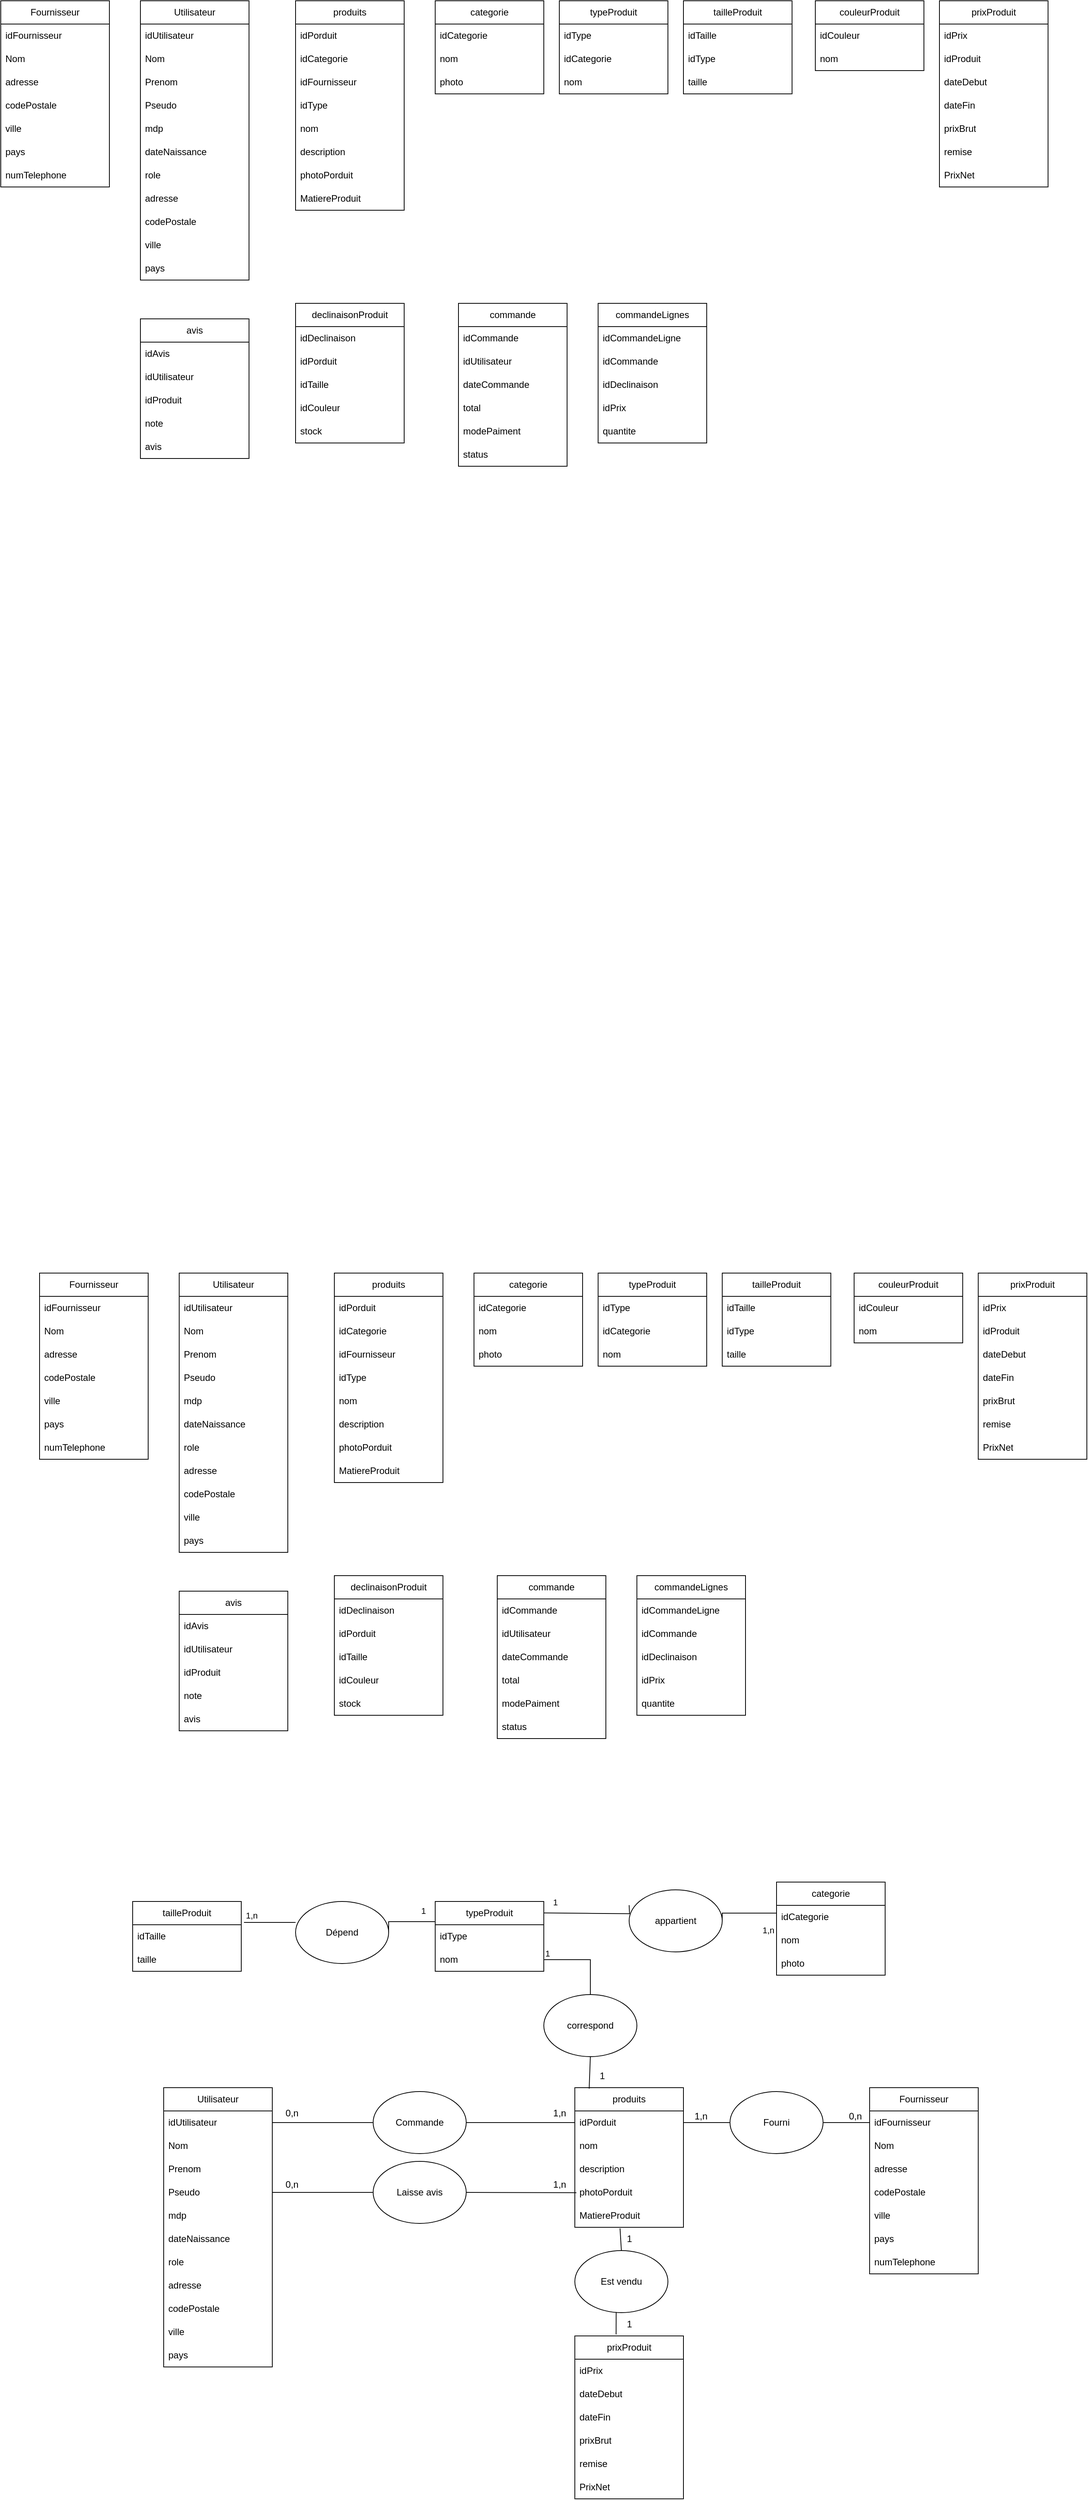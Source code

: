 <mxfile version="22.1.17" type="github">
  <diagram name="Page-1" id="k__kciaEi_C-6VSmyjG8">
    <mxGraphModel dx="1441" dy="3112" grid="1" gridSize="10" guides="1" tooltips="1" connect="1" arrows="1" fold="1" page="1" pageScale="1" pageWidth="827" pageHeight="1169" math="0" shadow="0">
      <root>
        <mxCell id="0" />
        <mxCell id="1" parent="0" />
        <mxCell id="GK3jMs-wadI2G_yXrErp-1" value="Utilisateur" style="swimlane;fontStyle=0;childLayout=stackLayout;horizontal=1;startSize=30;horizontalStack=0;resizeParent=1;resizeParentMax=0;resizeLast=0;collapsible=1;marginBottom=0;whiteSpace=wrap;html=1;" vertex="1" parent="1">
          <mxGeometry x="250" y="-30" width="140" height="360" as="geometry" />
        </mxCell>
        <mxCell id="GK3jMs-wadI2G_yXrErp-2" value="idUtilisateur" style="text;strokeColor=none;fillColor=none;align=left;verticalAlign=middle;spacingLeft=4;spacingRight=4;overflow=hidden;points=[[0,0.5],[1,0.5]];portConstraint=eastwest;rotatable=0;whiteSpace=wrap;html=1;" vertex="1" parent="GK3jMs-wadI2G_yXrErp-1">
          <mxGeometry y="30" width="140" height="30" as="geometry" />
        </mxCell>
        <mxCell id="GK3jMs-wadI2G_yXrErp-3" value="Nom" style="text;strokeColor=none;fillColor=none;align=left;verticalAlign=middle;spacingLeft=4;spacingRight=4;overflow=hidden;points=[[0,0.5],[1,0.5]];portConstraint=eastwest;rotatable=0;whiteSpace=wrap;html=1;" vertex="1" parent="GK3jMs-wadI2G_yXrErp-1">
          <mxGeometry y="60" width="140" height="30" as="geometry" />
        </mxCell>
        <mxCell id="GK3jMs-wadI2G_yXrErp-4" value="Prenom" style="text;strokeColor=none;fillColor=none;align=left;verticalAlign=middle;spacingLeft=4;spacingRight=4;overflow=hidden;points=[[0,0.5],[1,0.5]];portConstraint=eastwest;rotatable=0;whiteSpace=wrap;html=1;" vertex="1" parent="GK3jMs-wadI2G_yXrErp-1">
          <mxGeometry y="90" width="140" height="30" as="geometry" />
        </mxCell>
        <mxCell id="GK3jMs-wadI2G_yXrErp-5" value="Pseudo" style="text;strokeColor=none;fillColor=none;align=left;verticalAlign=middle;spacingLeft=4;spacingRight=4;overflow=hidden;points=[[0,0.5],[1,0.5]];portConstraint=eastwest;rotatable=0;whiteSpace=wrap;html=1;" vertex="1" parent="GK3jMs-wadI2G_yXrErp-1">
          <mxGeometry y="120" width="140" height="30" as="geometry" />
        </mxCell>
        <mxCell id="GK3jMs-wadI2G_yXrErp-10" value="mdp" style="text;strokeColor=none;fillColor=none;align=left;verticalAlign=middle;spacingLeft=4;spacingRight=4;overflow=hidden;points=[[0,0.5],[1,0.5]];portConstraint=eastwest;rotatable=0;whiteSpace=wrap;html=1;" vertex="1" parent="GK3jMs-wadI2G_yXrErp-1">
          <mxGeometry y="150" width="140" height="30" as="geometry" />
        </mxCell>
        <mxCell id="GK3jMs-wadI2G_yXrErp-12" value="dateNaissance" style="text;strokeColor=none;fillColor=none;align=left;verticalAlign=middle;spacingLeft=4;spacingRight=4;overflow=hidden;points=[[0,0.5],[1,0.5]];portConstraint=eastwest;rotatable=0;whiteSpace=wrap;html=1;" vertex="1" parent="GK3jMs-wadI2G_yXrErp-1">
          <mxGeometry y="180" width="140" height="30" as="geometry" />
        </mxCell>
        <mxCell id="GK3jMs-wadI2G_yXrErp-11" value="role" style="text;strokeColor=none;fillColor=none;align=left;verticalAlign=middle;spacingLeft=4;spacingRight=4;overflow=hidden;points=[[0,0.5],[1,0.5]];portConstraint=eastwest;rotatable=0;whiteSpace=wrap;html=1;" vertex="1" parent="GK3jMs-wadI2G_yXrErp-1">
          <mxGeometry y="210" width="140" height="30" as="geometry" />
        </mxCell>
        <mxCell id="GK3jMs-wadI2G_yXrErp-13" value="adresse" style="text;strokeColor=none;fillColor=none;align=left;verticalAlign=middle;spacingLeft=4;spacingRight=4;overflow=hidden;points=[[0,0.5],[1,0.5]];portConstraint=eastwest;rotatable=0;whiteSpace=wrap;html=1;" vertex="1" parent="GK3jMs-wadI2G_yXrErp-1">
          <mxGeometry y="240" width="140" height="30" as="geometry" />
        </mxCell>
        <mxCell id="GK3jMs-wadI2G_yXrErp-14" value="codePostale" style="text;strokeColor=none;fillColor=none;align=left;verticalAlign=middle;spacingLeft=4;spacingRight=4;overflow=hidden;points=[[0,0.5],[1,0.5]];portConstraint=eastwest;rotatable=0;whiteSpace=wrap;html=1;" vertex="1" parent="GK3jMs-wadI2G_yXrErp-1">
          <mxGeometry y="270" width="140" height="30" as="geometry" />
        </mxCell>
        <mxCell id="GK3jMs-wadI2G_yXrErp-15" value="ville" style="text;strokeColor=none;fillColor=none;align=left;verticalAlign=middle;spacingLeft=4;spacingRight=4;overflow=hidden;points=[[0,0.5],[1,0.5]];portConstraint=eastwest;rotatable=0;whiteSpace=wrap;html=1;" vertex="1" parent="GK3jMs-wadI2G_yXrErp-1">
          <mxGeometry y="300" width="140" height="30" as="geometry" />
        </mxCell>
        <mxCell id="GK3jMs-wadI2G_yXrErp-17" value="pays" style="text;strokeColor=none;fillColor=none;align=left;verticalAlign=middle;spacingLeft=4;spacingRight=4;overflow=hidden;points=[[0,0.5],[1,0.5]];portConstraint=eastwest;rotatable=0;whiteSpace=wrap;html=1;" vertex="1" parent="GK3jMs-wadI2G_yXrErp-1">
          <mxGeometry y="330" width="140" height="30" as="geometry" />
        </mxCell>
        <mxCell id="GK3jMs-wadI2G_yXrErp-18" value="produits" style="swimlane;fontStyle=0;childLayout=stackLayout;horizontal=1;startSize=30;horizontalStack=0;resizeParent=1;resizeParentMax=0;resizeLast=0;collapsible=1;marginBottom=0;whiteSpace=wrap;html=1;" vertex="1" parent="1">
          <mxGeometry x="450" y="-30" width="140" height="270" as="geometry" />
        </mxCell>
        <mxCell id="GK3jMs-wadI2G_yXrErp-19" value="idPorduit" style="text;strokeColor=none;fillColor=none;align=left;verticalAlign=middle;spacingLeft=4;spacingRight=4;overflow=hidden;points=[[0,0.5],[1,0.5]];portConstraint=eastwest;rotatable=0;whiteSpace=wrap;html=1;" vertex="1" parent="GK3jMs-wadI2G_yXrErp-18">
          <mxGeometry y="30" width="140" height="30" as="geometry" />
        </mxCell>
        <mxCell id="GK3jMs-wadI2G_yXrErp-20" value="idCategorie" style="text;strokeColor=none;fillColor=none;align=left;verticalAlign=middle;spacingLeft=4;spacingRight=4;overflow=hidden;points=[[0,0.5],[1,0.5]];portConstraint=eastwest;rotatable=0;whiteSpace=wrap;html=1;" vertex="1" parent="GK3jMs-wadI2G_yXrErp-18">
          <mxGeometry y="60" width="140" height="30" as="geometry" />
        </mxCell>
        <mxCell id="GK3jMs-wadI2G_yXrErp-21" value="idFournisseur" style="text;strokeColor=none;fillColor=none;align=left;verticalAlign=middle;spacingLeft=4;spacingRight=4;overflow=hidden;points=[[0,0.5],[1,0.5]];portConstraint=eastwest;rotatable=0;whiteSpace=wrap;html=1;" vertex="1" parent="GK3jMs-wadI2G_yXrErp-18">
          <mxGeometry y="90" width="140" height="30" as="geometry" />
        </mxCell>
        <mxCell id="GK3jMs-wadI2G_yXrErp-22" value="idType" style="text;strokeColor=none;fillColor=none;align=left;verticalAlign=middle;spacingLeft=4;spacingRight=4;overflow=hidden;points=[[0,0.5],[1,0.5]];portConstraint=eastwest;rotatable=0;whiteSpace=wrap;html=1;" vertex="1" parent="GK3jMs-wadI2G_yXrErp-18">
          <mxGeometry y="120" width="140" height="30" as="geometry" />
        </mxCell>
        <mxCell id="GK3jMs-wadI2G_yXrErp-23" value="nom" style="text;strokeColor=none;fillColor=none;align=left;verticalAlign=middle;spacingLeft=4;spacingRight=4;overflow=hidden;points=[[0,0.5],[1,0.5]];portConstraint=eastwest;rotatable=0;whiteSpace=wrap;html=1;" vertex="1" parent="GK3jMs-wadI2G_yXrErp-18">
          <mxGeometry y="150" width="140" height="30" as="geometry" />
        </mxCell>
        <mxCell id="GK3jMs-wadI2G_yXrErp-24" value="description" style="text;strokeColor=none;fillColor=none;align=left;verticalAlign=middle;spacingLeft=4;spacingRight=4;overflow=hidden;points=[[0,0.5],[1,0.5]];portConstraint=eastwest;rotatable=0;whiteSpace=wrap;html=1;" vertex="1" parent="GK3jMs-wadI2G_yXrErp-18">
          <mxGeometry y="180" width="140" height="30" as="geometry" />
        </mxCell>
        <mxCell id="GK3jMs-wadI2G_yXrErp-25" value="photoPorduit" style="text;strokeColor=none;fillColor=none;align=left;verticalAlign=middle;spacingLeft=4;spacingRight=4;overflow=hidden;points=[[0,0.5],[1,0.5]];portConstraint=eastwest;rotatable=0;whiteSpace=wrap;html=1;" vertex="1" parent="GK3jMs-wadI2G_yXrErp-18">
          <mxGeometry y="210" width="140" height="30" as="geometry" />
        </mxCell>
        <mxCell id="GK3jMs-wadI2G_yXrErp-26" value="MatiereProduit" style="text;strokeColor=none;fillColor=none;align=left;verticalAlign=middle;spacingLeft=4;spacingRight=4;overflow=hidden;points=[[0,0.5],[1,0.5]];portConstraint=eastwest;rotatable=0;whiteSpace=wrap;html=1;" vertex="1" parent="GK3jMs-wadI2G_yXrErp-18">
          <mxGeometry y="240" width="140" height="30" as="geometry" />
        </mxCell>
        <mxCell id="GK3jMs-wadI2G_yXrErp-30" value="categorie" style="swimlane;fontStyle=0;childLayout=stackLayout;horizontal=1;startSize=30;horizontalStack=0;resizeParent=1;resizeParentMax=0;resizeLast=0;collapsible=1;marginBottom=0;whiteSpace=wrap;html=1;" vertex="1" parent="1">
          <mxGeometry x="630" y="-30" width="140" height="120" as="geometry" />
        </mxCell>
        <mxCell id="GK3jMs-wadI2G_yXrErp-31" value="idCategorie" style="text;strokeColor=none;fillColor=none;align=left;verticalAlign=middle;spacingLeft=4;spacingRight=4;overflow=hidden;points=[[0,0.5],[1,0.5]];portConstraint=eastwest;rotatable=0;whiteSpace=wrap;html=1;" vertex="1" parent="GK3jMs-wadI2G_yXrErp-30">
          <mxGeometry y="30" width="140" height="30" as="geometry" />
        </mxCell>
        <mxCell id="GK3jMs-wadI2G_yXrErp-32" value="nom" style="text;strokeColor=none;fillColor=none;align=left;verticalAlign=middle;spacingLeft=4;spacingRight=4;overflow=hidden;points=[[0,0.5],[1,0.5]];portConstraint=eastwest;rotatable=0;whiteSpace=wrap;html=1;" vertex="1" parent="GK3jMs-wadI2G_yXrErp-30">
          <mxGeometry y="60" width="140" height="30" as="geometry" />
        </mxCell>
        <mxCell id="GK3jMs-wadI2G_yXrErp-35" value="photo" style="text;strokeColor=none;fillColor=none;align=left;verticalAlign=middle;spacingLeft=4;spacingRight=4;overflow=hidden;points=[[0,0.5],[1,0.5]];portConstraint=eastwest;rotatable=0;whiteSpace=wrap;html=1;" vertex="1" parent="GK3jMs-wadI2G_yXrErp-30">
          <mxGeometry y="90" width="140" height="30" as="geometry" />
        </mxCell>
        <mxCell id="GK3jMs-wadI2G_yXrErp-39" value="typeProduit" style="swimlane;fontStyle=0;childLayout=stackLayout;horizontal=1;startSize=30;horizontalStack=0;resizeParent=1;resizeParentMax=0;resizeLast=0;collapsible=1;marginBottom=0;whiteSpace=wrap;html=1;" vertex="1" parent="1">
          <mxGeometry x="790" y="-30" width="140" height="120" as="geometry" />
        </mxCell>
        <mxCell id="GK3jMs-wadI2G_yXrErp-40" value="idType" style="text;strokeColor=none;fillColor=none;align=left;verticalAlign=middle;spacingLeft=4;spacingRight=4;overflow=hidden;points=[[0,0.5],[1,0.5]];portConstraint=eastwest;rotatable=0;whiteSpace=wrap;html=1;" vertex="1" parent="GK3jMs-wadI2G_yXrErp-39">
          <mxGeometry y="30" width="140" height="30" as="geometry" />
        </mxCell>
        <mxCell id="GK3jMs-wadI2G_yXrErp-41" value="idCategorie" style="text;strokeColor=none;fillColor=none;align=left;verticalAlign=middle;spacingLeft=4;spacingRight=4;overflow=hidden;points=[[0,0.5],[1,0.5]];portConstraint=eastwest;rotatable=0;whiteSpace=wrap;html=1;" vertex="1" parent="GK3jMs-wadI2G_yXrErp-39">
          <mxGeometry y="60" width="140" height="30" as="geometry" />
        </mxCell>
        <mxCell id="GK3jMs-wadI2G_yXrErp-44" value="nom" style="text;strokeColor=none;fillColor=none;align=left;verticalAlign=middle;spacingLeft=4;spacingRight=4;overflow=hidden;points=[[0,0.5],[1,0.5]];portConstraint=eastwest;rotatable=0;whiteSpace=wrap;html=1;" vertex="1" parent="GK3jMs-wadI2G_yXrErp-39">
          <mxGeometry y="90" width="140" height="30" as="geometry" />
        </mxCell>
        <mxCell id="GK3jMs-wadI2G_yXrErp-48" value="tailleProduit" style="swimlane;fontStyle=0;childLayout=stackLayout;horizontal=1;startSize=30;horizontalStack=0;resizeParent=1;resizeParentMax=0;resizeLast=0;collapsible=1;marginBottom=0;whiteSpace=wrap;html=1;" vertex="1" parent="1">
          <mxGeometry x="950" y="-30" width="140" height="120" as="geometry" />
        </mxCell>
        <mxCell id="GK3jMs-wadI2G_yXrErp-49" value="idTaille" style="text;strokeColor=none;fillColor=none;align=left;verticalAlign=middle;spacingLeft=4;spacingRight=4;overflow=hidden;points=[[0,0.5],[1,0.5]];portConstraint=eastwest;rotatable=0;whiteSpace=wrap;html=1;" vertex="1" parent="GK3jMs-wadI2G_yXrErp-48">
          <mxGeometry y="30" width="140" height="30" as="geometry" />
        </mxCell>
        <mxCell id="GK3jMs-wadI2G_yXrErp-50" value="idType" style="text;strokeColor=none;fillColor=none;align=left;verticalAlign=middle;spacingLeft=4;spacingRight=4;overflow=hidden;points=[[0,0.5],[1,0.5]];portConstraint=eastwest;rotatable=0;whiteSpace=wrap;html=1;" vertex="1" parent="GK3jMs-wadI2G_yXrErp-48">
          <mxGeometry y="60" width="140" height="30" as="geometry" />
        </mxCell>
        <mxCell id="GK3jMs-wadI2G_yXrErp-51" value="taille" style="text;strokeColor=none;fillColor=none;align=left;verticalAlign=middle;spacingLeft=4;spacingRight=4;overflow=hidden;points=[[0,0.5],[1,0.5]];portConstraint=eastwest;rotatable=0;whiteSpace=wrap;html=1;" vertex="1" parent="GK3jMs-wadI2G_yXrErp-48">
          <mxGeometry y="90" width="140" height="30" as="geometry" />
        </mxCell>
        <mxCell id="GK3jMs-wadI2G_yXrErp-57" value="couleurProduit" style="swimlane;fontStyle=0;childLayout=stackLayout;horizontal=1;startSize=30;horizontalStack=0;resizeParent=1;resizeParentMax=0;resizeLast=0;collapsible=1;marginBottom=0;whiteSpace=wrap;html=1;" vertex="1" parent="1">
          <mxGeometry x="1120" y="-30" width="140" height="90" as="geometry" />
        </mxCell>
        <mxCell id="GK3jMs-wadI2G_yXrErp-58" value="idCouleur" style="text;strokeColor=none;fillColor=none;align=left;verticalAlign=middle;spacingLeft=4;spacingRight=4;overflow=hidden;points=[[0,0.5],[1,0.5]];portConstraint=eastwest;rotatable=0;whiteSpace=wrap;html=1;" vertex="1" parent="GK3jMs-wadI2G_yXrErp-57">
          <mxGeometry y="30" width="140" height="30" as="geometry" />
        </mxCell>
        <mxCell id="GK3jMs-wadI2G_yXrErp-62" value="nom" style="text;strokeColor=none;fillColor=none;align=left;verticalAlign=middle;spacingLeft=4;spacingRight=4;overflow=hidden;points=[[0,0.5],[1,0.5]];portConstraint=eastwest;rotatable=0;whiteSpace=wrap;html=1;" vertex="1" parent="GK3jMs-wadI2G_yXrErp-57">
          <mxGeometry y="60" width="140" height="30" as="geometry" />
        </mxCell>
        <mxCell id="GK3jMs-wadI2G_yXrErp-66" value="prixProduit" style="swimlane;fontStyle=0;childLayout=stackLayout;horizontal=1;startSize=30;horizontalStack=0;resizeParent=1;resizeParentMax=0;resizeLast=0;collapsible=1;marginBottom=0;whiteSpace=wrap;html=1;" vertex="1" parent="1">
          <mxGeometry x="1280" y="-30" width="140" height="240" as="geometry" />
        </mxCell>
        <mxCell id="GK3jMs-wadI2G_yXrErp-67" value="idPrix" style="text;strokeColor=none;fillColor=none;align=left;verticalAlign=middle;spacingLeft=4;spacingRight=4;overflow=hidden;points=[[0,0.5],[1,0.5]];portConstraint=eastwest;rotatable=0;whiteSpace=wrap;html=1;" vertex="1" parent="GK3jMs-wadI2G_yXrErp-66">
          <mxGeometry y="30" width="140" height="30" as="geometry" />
        </mxCell>
        <mxCell id="GK3jMs-wadI2G_yXrErp-68" value="idProduit" style="text;strokeColor=none;fillColor=none;align=left;verticalAlign=middle;spacingLeft=4;spacingRight=4;overflow=hidden;points=[[0,0.5],[1,0.5]];portConstraint=eastwest;rotatable=0;whiteSpace=wrap;html=1;" vertex="1" parent="GK3jMs-wadI2G_yXrErp-66">
          <mxGeometry y="60" width="140" height="30" as="geometry" />
        </mxCell>
        <mxCell id="GK3jMs-wadI2G_yXrErp-69" value="dateDebut" style="text;strokeColor=none;fillColor=none;align=left;verticalAlign=middle;spacingLeft=4;spacingRight=4;overflow=hidden;points=[[0,0.5],[1,0.5]];portConstraint=eastwest;rotatable=0;whiteSpace=wrap;html=1;" vertex="1" parent="GK3jMs-wadI2G_yXrErp-66">
          <mxGeometry y="90" width="140" height="30" as="geometry" />
        </mxCell>
        <mxCell id="GK3jMs-wadI2G_yXrErp-70" value="dateFin" style="text;strokeColor=none;fillColor=none;align=left;verticalAlign=middle;spacingLeft=4;spacingRight=4;overflow=hidden;points=[[0,0.5],[1,0.5]];portConstraint=eastwest;rotatable=0;whiteSpace=wrap;html=1;" vertex="1" parent="GK3jMs-wadI2G_yXrErp-66">
          <mxGeometry y="120" width="140" height="30" as="geometry" />
        </mxCell>
        <mxCell id="GK3jMs-wadI2G_yXrErp-71" value="prixBrut" style="text;strokeColor=none;fillColor=none;align=left;verticalAlign=middle;spacingLeft=4;spacingRight=4;overflow=hidden;points=[[0,0.5],[1,0.5]];portConstraint=eastwest;rotatable=0;whiteSpace=wrap;html=1;" vertex="1" parent="GK3jMs-wadI2G_yXrErp-66">
          <mxGeometry y="150" width="140" height="30" as="geometry" />
        </mxCell>
        <mxCell id="GK3jMs-wadI2G_yXrErp-72" value="remise" style="text;strokeColor=none;fillColor=none;align=left;verticalAlign=middle;spacingLeft=4;spacingRight=4;overflow=hidden;points=[[0,0.5],[1,0.5]];portConstraint=eastwest;rotatable=0;whiteSpace=wrap;html=1;" vertex="1" parent="GK3jMs-wadI2G_yXrErp-66">
          <mxGeometry y="180" width="140" height="30" as="geometry" />
        </mxCell>
        <mxCell id="GK3jMs-wadI2G_yXrErp-73" value="PrixNet" style="text;strokeColor=none;fillColor=none;align=left;verticalAlign=middle;spacingLeft=4;spacingRight=4;overflow=hidden;points=[[0,0.5],[1,0.5]];portConstraint=eastwest;rotatable=0;whiteSpace=wrap;html=1;" vertex="1" parent="GK3jMs-wadI2G_yXrErp-66">
          <mxGeometry y="210" width="140" height="30" as="geometry" />
        </mxCell>
        <mxCell id="GK3jMs-wadI2G_yXrErp-75" value="declinaisonProduit" style="swimlane;fontStyle=0;childLayout=stackLayout;horizontal=1;startSize=30;horizontalStack=0;resizeParent=1;resizeParentMax=0;resizeLast=0;collapsible=1;marginBottom=0;whiteSpace=wrap;html=1;" vertex="1" parent="1">
          <mxGeometry x="450" y="360" width="140" height="180" as="geometry" />
        </mxCell>
        <mxCell id="GK3jMs-wadI2G_yXrErp-77" value="idDeclinaison" style="text;strokeColor=none;fillColor=none;align=left;verticalAlign=middle;spacingLeft=4;spacingRight=4;overflow=hidden;points=[[0,0.5],[1,0.5]];portConstraint=eastwest;rotatable=0;whiteSpace=wrap;html=1;" vertex="1" parent="GK3jMs-wadI2G_yXrErp-75">
          <mxGeometry y="30" width="140" height="30" as="geometry" />
        </mxCell>
        <mxCell id="GK3jMs-wadI2G_yXrErp-76" value="idPorduit" style="text;strokeColor=none;fillColor=none;align=left;verticalAlign=middle;spacingLeft=4;spacingRight=4;overflow=hidden;points=[[0,0.5],[1,0.5]];portConstraint=eastwest;rotatable=0;whiteSpace=wrap;html=1;" vertex="1" parent="GK3jMs-wadI2G_yXrErp-75">
          <mxGeometry y="60" width="140" height="30" as="geometry" />
        </mxCell>
        <mxCell id="GK3jMs-wadI2G_yXrErp-78" value="idTaille" style="text;strokeColor=none;fillColor=none;align=left;verticalAlign=middle;spacingLeft=4;spacingRight=4;overflow=hidden;points=[[0,0.5],[1,0.5]];portConstraint=eastwest;rotatable=0;whiteSpace=wrap;html=1;" vertex="1" parent="GK3jMs-wadI2G_yXrErp-75">
          <mxGeometry y="90" width="140" height="30" as="geometry" />
        </mxCell>
        <mxCell id="GK3jMs-wadI2G_yXrErp-79" value="idCouleur" style="text;strokeColor=none;fillColor=none;align=left;verticalAlign=middle;spacingLeft=4;spacingRight=4;overflow=hidden;points=[[0,0.5],[1,0.5]];portConstraint=eastwest;rotatable=0;whiteSpace=wrap;html=1;" vertex="1" parent="GK3jMs-wadI2G_yXrErp-75">
          <mxGeometry y="120" width="140" height="30" as="geometry" />
        </mxCell>
        <mxCell id="GK3jMs-wadI2G_yXrErp-80" value="stock" style="text;strokeColor=none;fillColor=none;align=left;verticalAlign=middle;spacingLeft=4;spacingRight=4;overflow=hidden;points=[[0,0.5],[1,0.5]];portConstraint=eastwest;rotatable=0;whiteSpace=wrap;html=1;" vertex="1" parent="GK3jMs-wadI2G_yXrErp-75">
          <mxGeometry y="150" width="140" height="30" as="geometry" />
        </mxCell>
        <mxCell id="GK3jMs-wadI2G_yXrErp-84" value="avis" style="swimlane;fontStyle=0;childLayout=stackLayout;horizontal=1;startSize=30;horizontalStack=0;resizeParent=1;resizeParentMax=0;resizeLast=0;collapsible=1;marginBottom=0;whiteSpace=wrap;html=1;" vertex="1" parent="1">
          <mxGeometry x="250" y="380" width="140" height="180" as="geometry" />
        </mxCell>
        <mxCell id="GK3jMs-wadI2G_yXrErp-85" value="idAvis" style="text;strokeColor=none;fillColor=none;align=left;verticalAlign=middle;spacingLeft=4;spacingRight=4;overflow=hidden;points=[[0,0.5],[1,0.5]];portConstraint=eastwest;rotatable=0;whiteSpace=wrap;html=1;" vertex="1" parent="GK3jMs-wadI2G_yXrErp-84">
          <mxGeometry y="30" width="140" height="30" as="geometry" />
        </mxCell>
        <mxCell id="GK3jMs-wadI2G_yXrErp-86" value="idUtilisateur" style="text;strokeColor=none;fillColor=none;align=left;verticalAlign=middle;spacingLeft=4;spacingRight=4;overflow=hidden;points=[[0,0.5],[1,0.5]];portConstraint=eastwest;rotatable=0;whiteSpace=wrap;html=1;" vertex="1" parent="GK3jMs-wadI2G_yXrErp-84">
          <mxGeometry y="60" width="140" height="30" as="geometry" />
        </mxCell>
        <mxCell id="GK3jMs-wadI2G_yXrErp-87" value="idProduit" style="text;strokeColor=none;fillColor=none;align=left;verticalAlign=middle;spacingLeft=4;spacingRight=4;overflow=hidden;points=[[0,0.5],[1,0.5]];portConstraint=eastwest;rotatable=0;whiteSpace=wrap;html=1;" vertex="1" parent="GK3jMs-wadI2G_yXrErp-84">
          <mxGeometry y="90" width="140" height="30" as="geometry" />
        </mxCell>
        <mxCell id="GK3jMs-wadI2G_yXrErp-88" value="note" style="text;strokeColor=none;fillColor=none;align=left;verticalAlign=middle;spacingLeft=4;spacingRight=4;overflow=hidden;points=[[0,0.5],[1,0.5]];portConstraint=eastwest;rotatable=0;whiteSpace=wrap;html=1;" vertex="1" parent="GK3jMs-wadI2G_yXrErp-84">
          <mxGeometry y="120" width="140" height="30" as="geometry" />
        </mxCell>
        <mxCell id="GK3jMs-wadI2G_yXrErp-89" value="avis" style="text;strokeColor=none;fillColor=none;align=left;verticalAlign=middle;spacingLeft=4;spacingRight=4;overflow=hidden;points=[[0,0.5],[1,0.5]];portConstraint=eastwest;rotatable=0;whiteSpace=wrap;html=1;" vertex="1" parent="GK3jMs-wadI2G_yXrErp-84">
          <mxGeometry y="150" width="140" height="30" as="geometry" />
        </mxCell>
        <mxCell id="GK3jMs-wadI2G_yXrErp-90" value="commande" style="swimlane;fontStyle=0;childLayout=stackLayout;horizontal=1;startSize=30;horizontalStack=0;resizeParent=1;resizeParentMax=0;resizeLast=0;collapsible=1;marginBottom=0;whiteSpace=wrap;html=1;" vertex="1" parent="1">
          <mxGeometry x="660" y="360" width="140" height="210" as="geometry" />
        </mxCell>
        <mxCell id="GK3jMs-wadI2G_yXrErp-91" value="idCommande" style="text;strokeColor=none;fillColor=none;align=left;verticalAlign=middle;spacingLeft=4;spacingRight=4;overflow=hidden;points=[[0,0.5],[1,0.5]];portConstraint=eastwest;rotatable=0;whiteSpace=wrap;html=1;" vertex="1" parent="GK3jMs-wadI2G_yXrErp-90">
          <mxGeometry y="30" width="140" height="30" as="geometry" />
        </mxCell>
        <mxCell id="GK3jMs-wadI2G_yXrErp-92" value="idUtilisateur" style="text;strokeColor=none;fillColor=none;align=left;verticalAlign=middle;spacingLeft=4;spacingRight=4;overflow=hidden;points=[[0,0.5],[1,0.5]];portConstraint=eastwest;rotatable=0;whiteSpace=wrap;html=1;" vertex="1" parent="GK3jMs-wadI2G_yXrErp-90">
          <mxGeometry y="60" width="140" height="30" as="geometry" />
        </mxCell>
        <mxCell id="GK3jMs-wadI2G_yXrErp-93" value="dateCommande" style="text;strokeColor=none;fillColor=none;align=left;verticalAlign=middle;spacingLeft=4;spacingRight=4;overflow=hidden;points=[[0,0.5],[1,0.5]];portConstraint=eastwest;rotatable=0;whiteSpace=wrap;html=1;" vertex="1" parent="GK3jMs-wadI2G_yXrErp-90">
          <mxGeometry y="90" width="140" height="30" as="geometry" />
        </mxCell>
        <mxCell id="GK3jMs-wadI2G_yXrErp-94" value="total" style="text;strokeColor=none;fillColor=none;align=left;verticalAlign=middle;spacingLeft=4;spacingRight=4;overflow=hidden;points=[[0,0.5],[1,0.5]];portConstraint=eastwest;rotatable=0;whiteSpace=wrap;html=1;" vertex="1" parent="GK3jMs-wadI2G_yXrErp-90">
          <mxGeometry y="120" width="140" height="30" as="geometry" />
        </mxCell>
        <mxCell id="GK3jMs-wadI2G_yXrErp-95" value="modePaiment" style="text;strokeColor=none;fillColor=none;align=left;verticalAlign=middle;spacingLeft=4;spacingRight=4;overflow=hidden;points=[[0,0.5],[1,0.5]];portConstraint=eastwest;rotatable=0;whiteSpace=wrap;html=1;" vertex="1" parent="GK3jMs-wadI2G_yXrErp-90">
          <mxGeometry y="150" width="140" height="30" as="geometry" />
        </mxCell>
        <mxCell id="GK3jMs-wadI2G_yXrErp-96" value="status" style="text;strokeColor=none;fillColor=none;align=left;verticalAlign=middle;spacingLeft=4;spacingRight=4;overflow=hidden;points=[[0,0.5],[1,0.5]];portConstraint=eastwest;rotatable=0;whiteSpace=wrap;html=1;" vertex="1" parent="GK3jMs-wadI2G_yXrErp-90">
          <mxGeometry y="180" width="140" height="30" as="geometry" />
        </mxCell>
        <mxCell id="GK3jMs-wadI2G_yXrErp-97" value="commandeLignes" style="swimlane;fontStyle=0;childLayout=stackLayout;horizontal=1;startSize=30;horizontalStack=0;resizeParent=1;resizeParentMax=0;resizeLast=0;collapsible=1;marginBottom=0;whiteSpace=wrap;html=1;" vertex="1" parent="1">
          <mxGeometry x="840" y="360" width="140" height="180" as="geometry" />
        </mxCell>
        <mxCell id="GK3jMs-wadI2G_yXrErp-98" value="idCommandeLigne" style="text;strokeColor=none;fillColor=none;align=left;verticalAlign=middle;spacingLeft=4;spacingRight=4;overflow=hidden;points=[[0,0.5],[1,0.5]];portConstraint=eastwest;rotatable=0;whiteSpace=wrap;html=1;" vertex="1" parent="GK3jMs-wadI2G_yXrErp-97">
          <mxGeometry y="30" width="140" height="30" as="geometry" />
        </mxCell>
        <mxCell id="GK3jMs-wadI2G_yXrErp-99" value="idCommande" style="text;strokeColor=none;fillColor=none;align=left;verticalAlign=middle;spacingLeft=4;spacingRight=4;overflow=hidden;points=[[0,0.5],[1,0.5]];portConstraint=eastwest;rotatable=0;whiteSpace=wrap;html=1;" vertex="1" parent="GK3jMs-wadI2G_yXrErp-97">
          <mxGeometry y="60" width="140" height="30" as="geometry" />
        </mxCell>
        <mxCell id="GK3jMs-wadI2G_yXrErp-100" value="idDeclinaison" style="text;strokeColor=none;fillColor=none;align=left;verticalAlign=middle;spacingLeft=4;spacingRight=4;overflow=hidden;points=[[0,0.5],[1,0.5]];portConstraint=eastwest;rotatable=0;whiteSpace=wrap;html=1;" vertex="1" parent="GK3jMs-wadI2G_yXrErp-97">
          <mxGeometry y="90" width="140" height="30" as="geometry" />
        </mxCell>
        <mxCell id="GK3jMs-wadI2G_yXrErp-101" value="idPrix" style="text;strokeColor=none;fillColor=none;align=left;verticalAlign=middle;spacingLeft=4;spacingRight=4;overflow=hidden;points=[[0,0.5],[1,0.5]];portConstraint=eastwest;rotatable=0;whiteSpace=wrap;html=1;" vertex="1" parent="GK3jMs-wadI2G_yXrErp-97">
          <mxGeometry y="120" width="140" height="30" as="geometry" />
        </mxCell>
        <mxCell id="GK3jMs-wadI2G_yXrErp-102" value="quantite" style="text;strokeColor=none;fillColor=none;align=left;verticalAlign=middle;spacingLeft=4;spacingRight=4;overflow=hidden;points=[[0,0.5],[1,0.5]];portConstraint=eastwest;rotatable=0;whiteSpace=wrap;html=1;" vertex="1" parent="GK3jMs-wadI2G_yXrErp-97">
          <mxGeometry y="150" width="140" height="30" as="geometry" />
        </mxCell>
        <mxCell id="GK3jMs-wadI2G_yXrErp-104" value="Fournisseur" style="swimlane;fontStyle=0;childLayout=stackLayout;horizontal=1;startSize=30;horizontalStack=0;resizeParent=1;resizeParentMax=0;resizeLast=0;collapsible=1;marginBottom=0;whiteSpace=wrap;html=1;" vertex="1" parent="1">
          <mxGeometry x="70" y="-30" width="140" height="240" as="geometry" />
        </mxCell>
        <mxCell id="GK3jMs-wadI2G_yXrErp-105" value="idFournisseur" style="text;strokeColor=none;fillColor=none;align=left;verticalAlign=middle;spacingLeft=4;spacingRight=4;overflow=hidden;points=[[0,0.5],[1,0.5]];portConstraint=eastwest;rotatable=0;whiteSpace=wrap;html=1;" vertex="1" parent="GK3jMs-wadI2G_yXrErp-104">
          <mxGeometry y="30" width="140" height="30" as="geometry" />
        </mxCell>
        <mxCell id="GK3jMs-wadI2G_yXrErp-106" value="Nom" style="text;strokeColor=none;fillColor=none;align=left;verticalAlign=middle;spacingLeft=4;spacingRight=4;overflow=hidden;points=[[0,0.5],[1,0.5]];portConstraint=eastwest;rotatable=0;whiteSpace=wrap;html=1;" vertex="1" parent="GK3jMs-wadI2G_yXrErp-104">
          <mxGeometry y="60" width="140" height="30" as="geometry" />
        </mxCell>
        <mxCell id="GK3jMs-wadI2G_yXrErp-112" value="adresse" style="text;strokeColor=none;fillColor=none;align=left;verticalAlign=middle;spacingLeft=4;spacingRight=4;overflow=hidden;points=[[0,0.5],[1,0.5]];portConstraint=eastwest;rotatable=0;whiteSpace=wrap;html=1;" vertex="1" parent="GK3jMs-wadI2G_yXrErp-104">
          <mxGeometry y="90" width="140" height="30" as="geometry" />
        </mxCell>
        <mxCell id="GK3jMs-wadI2G_yXrErp-113" value="codePostale" style="text;strokeColor=none;fillColor=none;align=left;verticalAlign=middle;spacingLeft=4;spacingRight=4;overflow=hidden;points=[[0,0.5],[1,0.5]];portConstraint=eastwest;rotatable=0;whiteSpace=wrap;html=1;" vertex="1" parent="GK3jMs-wadI2G_yXrErp-104">
          <mxGeometry y="120" width="140" height="30" as="geometry" />
        </mxCell>
        <mxCell id="GK3jMs-wadI2G_yXrErp-114" value="ville" style="text;strokeColor=none;fillColor=none;align=left;verticalAlign=middle;spacingLeft=4;spacingRight=4;overflow=hidden;points=[[0,0.5],[1,0.5]];portConstraint=eastwest;rotatable=0;whiteSpace=wrap;html=1;" vertex="1" parent="GK3jMs-wadI2G_yXrErp-104">
          <mxGeometry y="150" width="140" height="30" as="geometry" />
        </mxCell>
        <mxCell id="GK3jMs-wadI2G_yXrErp-115" value="pays" style="text;strokeColor=none;fillColor=none;align=left;verticalAlign=middle;spacingLeft=4;spacingRight=4;overflow=hidden;points=[[0,0.5],[1,0.5]];portConstraint=eastwest;rotatable=0;whiteSpace=wrap;html=1;" vertex="1" parent="GK3jMs-wadI2G_yXrErp-104">
          <mxGeometry y="180" width="140" height="30" as="geometry" />
        </mxCell>
        <mxCell id="GK3jMs-wadI2G_yXrErp-116" value="numTelephone" style="text;strokeColor=none;fillColor=none;align=left;verticalAlign=middle;spacingLeft=4;spacingRight=4;overflow=hidden;points=[[0,0.5],[1,0.5]];portConstraint=eastwest;rotatable=0;whiteSpace=wrap;html=1;" vertex="1" parent="GK3jMs-wadI2G_yXrErp-104">
          <mxGeometry y="210" width="140" height="30" as="geometry" />
        </mxCell>
        <mxCell id="GK3jMs-wadI2G_yXrErp-194" value="Utilisateur" style="swimlane;fontStyle=0;childLayout=stackLayout;horizontal=1;startSize=30;horizontalStack=0;resizeParent=1;resizeParentMax=0;resizeLast=0;collapsible=1;marginBottom=0;whiteSpace=wrap;html=1;" vertex="1" parent="1">
          <mxGeometry x="230" y="1020" width="140" height="360" as="geometry" />
        </mxCell>
        <mxCell id="GK3jMs-wadI2G_yXrErp-195" value="idUtilisateur" style="text;strokeColor=none;fillColor=none;align=left;verticalAlign=middle;spacingLeft=4;spacingRight=4;overflow=hidden;points=[[0,0.5],[1,0.5]];portConstraint=eastwest;rotatable=0;whiteSpace=wrap;html=1;" vertex="1" parent="GK3jMs-wadI2G_yXrErp-194">
          <mxGeometry y="30" width="140" height="30" as="geometry" />
        </mxCell>
        <mxCell id="GK3jMs-wadI2G_yXrErp-196" value="Nom" style="text;strokeColor=none;fillColor=none;align=left;verticalAlign=middle;spacingLeft=4;spacingRight=4;overflow=hidden;points=[[0,0.5],[1,0.5]];portConstraint=eastwest;rotatable=0;whiteSpace=wrap;html=1;" vertex="1" parent="GK3jMs-wadI2G_yXrErp-194">
          <mxGeometry y="60" width="140" height="30" as="geometry" />
        </mxCell>
        <mxCell id="GK3jMs-wadI2G_yXrErp-197" value="Prenom" style="text;strokeColor=none;fillColor=none;align=left;verticalAlign=middle;spacingLeft=4;spacingRight=4;overflow=hidden;points=[[0,0.5],[1,0.5]];portConstraint=eastwest;rotatable=0;whiteSpace=wrap;html=1;" vertex="1" parent="GK3jMs-wadI2G_yXrErp-194">
          <mxGeometry y="90" width="140" height="30" as="geometry" />
        </mxCell>
        <mxCell id="GK3jMs-wadI2G_yXrErp-198" value="Pseudo" style="text;strokeColor=none;fillColor=none;align=left;verticalAlign=middle;spacingLeft=4;spacingRight=4;overflow=hidden;points=[[0,0.5],[1,0.5]];portConstraint=eastwest;rotatable=0;whiteSpace=wrap;html=1;" vertex="1" parent="GK3jMs-wadI2G_yXrErp-194">
          <mxGeometry y="120" width="140" height="30" as="geometry" />
        </mxCell>
        <mxCell id="GK3jMs-wadI2G_yXrErp-199" value="mdp" style="text;strokeColor=none;fillColor=none;align=left;verticalAlign=middle;spacingLeft=4;spacingRight=4;overflow=hidden;points=[[0,0.5],[1,0.5]];portConstraint=eastwest;rotatable=0;whiteSpace=wrap;html=1;" vertex="1" parent="GK3jMs-wadI2G_yXrErp-194">
          <mxGeometry y="150" width="140" height="30" as="geometry" />
        </mxCell>
        <mxCell id="GK3jMs-wadI2G_yXrErp-200" value="dateNaissance" style="text;strokeColor=none;fillColor=none;align=left;verticalAlign=middle;spacingLeft=4;spacingRight=4;overflow=hidden;points=[[0,0.5],[1,0.5]];portConstraint=eastwest;rotatable=0;whiteSpace=wrap;html=1;" vertex="1" parent="GK3jMs-wadI2G_yXrErp-194">
          <mxGeometry y="180" width="140" height="30" as="geometry" />
        </mxCell>
        <mxCell id="GK3jMs-wadI2G_yXrErp-201" value="role" style="text;strokeColor=none;fillColor=none;align=left;verticalAlign=middle;spacingLeft=4;spacingRight=4;overflow=hidden;points=[[0,0.5],[1,0.5]];portConstraint=eastwest;rotatable=0;whiteSpace=wrap;html=1;" vertex="1" parent="GK3jMs-wadI2G_yXrErp-194">
          <mxGeometry y="210" width="140" height="30" as="geometry" />
        </mxCell>
        <mxCell id="GK3jMs-wadI2G_yXrErp-202" value="adresse" style="text;strokeColor=none;fillColor=none;align=left;verticalAlign=middle;spacingLeft=4;spacingRight=4;overflow=hidden;points=[[0,0.5],[1,0.5]];portConstraint=eastwest;rotatable=0;whiteSpace=wrap;html=1;" vertex="1" parent="GK3jMs-wadI2G_yXrErp-194">
          <mxGeometry y="240" width="140" height="30" as="geometry" />
        </mxCell>
        <mxCell id="GK3jMs-wadI2G_yXrErp-203" value="codePostale" style="text;strokeColor=none;fillColor=none;align=left;verticalAlign=middle;spacingLeft=4;spacingRight=4;overflow=hidden;points=[[0,0.5],[1,0.5]];portConstraint=eastwest;rotatable=0;whiteSpace=wrap;html=1;" vertex="1" parent="GK3jMs-wadI2G_yXrErp-194">
          <mxGeometry y="270" width="140" height="30" as="geometry" />
        </mxCell>
        <mxCell id="GK3jMs-wadI2G_yXrErp-204" value="ville" style="text;strokeColor=none;fillColor=none;align=left;verticalAlign=middle;spacingLeft=4;spacingRight=4;overflow=hidden;points=[[0,0.5],[1,0.5]];portConstraint=eastwest;rotatable=0;whiteSpace=wrap;html=1;" vertex="1" parent="GK3jMs-wadI2G_yXrErp-194">
          <mxGeometry y="300" width="140" height="30" as="geometry" />
        </mxCell>
        <mxCell id="GK3jMs-wadI2G_yXrErp-205" value="pays" style="text;strokeColor=none;fillColor=none;align=left;verticalAlign=middle;spacingLeft=4;spacingRight=4;overflow=hidden;points=[[0,0.5],[1,0.5]];portConstraint=eastwest;rotatable=0;whiteSpace=wrap;html=1;" vertex="1" parent="GK3jMs-wadI2G_yXrErp-194">
          <mxGeometry y="330" width="140" height="30" as="geometry" />
        </mxCell>
        <mxCell id="GK3jMs-wadI2G_yXrErp-206" value="Utilisateur" style="swimlane;fontStyle=0;childLayout=stackLayout;horizontal=1;startSize=30;horizontalStack=0;resizeParent=1;resizeParentMax=0;resizeLast=0;collapsible=1;marginBottom=0;whiteSpace=wrap;html=1;" vertex="1" parent="1">
          <mxGeometry x="200" y="-1670" width="140" height="360" as="geometry" />
        </mxCell>
        <mxCell id="GK3jMs-wadI2G_yXrErp-207" value="idUtilisateur" style="text;strokeColor=none;fillColor=none;align=left;verticalAlign=middle;spacingLeft=4;spacingRight=4;overflow=hidden;points=[[0,0.5],[1,0.5]];portConstraint=eastwest;rotatable=0;whiteSpace=wrap;html=1;" vertex="1" parent="GK3jMs-wadI2G_yXrErp-206">
          <mxGeometry y="30" width="140" height="30" as="geometry" />
        </mxCell>
        <mxCell id="GK3jMs-wadI2G_yXrErp-208" value="Nom" style="text;strokeColor=none;fillColor=none;align=left;verticalAlign=middle;spacingLeft=4;spacingRight=4;overflow=hidden;points=[[0,0.5],[1,0.5]];portConstraint=eastwest;rotatable=0;whiteSpace=wrap;html=1;" vertex="1" parent="GK3jMs-wadI2G_yXrErp-206">
          <mxGeometry y="60" width="140" height="30" as="geometry" />
        </mxCell>
        <mxCell id="GK3jMs-wadI2G_yXrErp-209" value="Prenom" style="text;strokeColor=none;fillColor=none;align=left;verticalAlign=middle;spacingLeft=4;spacingRight=4;overflow=hidden;points=[[0,0.5],[1,0.5]];portConstraint=eastwest;rotatable=0;whiteSpace=wrap;html=1;" vertex="1" parent="GK3jMs-wadI2G_yXrErp-206">
          <mxGeometry y="90" width="140" height="30" as="geometry" />
        </mxCell>
        <mxCell id="GK3jMs-wadI2G_yXrErp-210" value="Pseudo" style="text;strokeColor=none;fillColor=none;align=left;verticalAlign=middle;spacingLeft=4;spacingRight=4;overflow=hidden;points=[[0,0.5],[1,0.5]];portConstraint=eastwest;rotatable=0;whiteSpace=wrap;html=1;" vertex="1" parent="GK3jMs-wadI2G_yXrErp-206">
          <mxGeometry y="120" width="140" height="30" as="geometry" />
        </mxCell>
        <mxCell id="GK3jMs-wadI2G_yXrErp-211" value="mdp" style="text;strokeColor=none;fillColor=none;align=left;verticalAlign=middle;spacingLeft=4;spacingRight=4;overflow=hidden;points=[[0,0.5],[1,0.5]];portConstraint=eastwest;rotatable=0;whiteSpace=wrap;html=1;" vertex="1" parent="GK3jMs-wadI2G_yXrErp-206">
          <mxGeometry y="150" width="140" height="30" as="geometry" />
        </mxCell>
        <mxCell id="GK3jMs-wadI2G_yXrErp-212" value="dateNaissance" style="text;strokeColor=none;fillColor=none;align=left;verticalAlign=middle;spacingLeft=4;spacingRight=4;overflow=hidden;points=[[0,0.5],[1,0.5]];portConstraint=eastwest;rotatable=0;whiteSpace=wrap;html=1;" vertex="1" parent="GK3jMs-wadI2G_yXrErp-206">
          <mxGeometry y="180" width="140" height="30" as="geometry" />
        </mxCell>
        <mxCell id="GK3jMs-wadI2G_yXrErp-213" value="role" style="text;strokeColor=none;fillColor=none;align=left;verticalAlign=middle;spacingLeft=4;spacingRight=4;overflow=hidden;points=[[0,0.5],[1,0.5]];portConstraint=eastwest;rotatable=0;whiteSpace=wrap;html=1;" vertex="1" parent="GK3jMs-wadI2G_yXrErp-206">
          <mxGeometry y="210" width="140" height="30" as="geometry" />
        </mxCell>
        <mxCell id="GK3jMs-wadI2G_yXrErp-214" value="adresse" style="text;strokeColor=none;fillColor=none;align=left;verticalAlign=middle;spacingLeft=4;spacingRight=4;overflow=hidden;points=[[0,0.5],[1,0.5]];portConstraint=eastwest;rotatable=0;whiteSpace=wrap;html=1;" vertex="1" parent="GK3jMs-wadI2G_yXrErp-206">
          <mxGeometry y="240" width="140" height="30" as="geometry" />
        </mxCell>
        <mxCell id="GK3jMs-wadI2G_yXrErp-215" value="codePostale" style="text;strokeColor=none;fillColor=none;align=left;verticalAlign=middle;spacingLeft=4;spacingRight=4;overflow=hidden;points=[[0,0.5],[1,0.5]];portConstraint=eastwest;rotatable=0;whiteSpace=wrap;html=1;" vertex="1" parent="GK3jMs-wadI2G_yXrErp-206">
          <mxGeometry y="270" width="140" height="30" as="geometry" />
        </mxCell>
        <mxCell id="GK3jMs-wadI2G_yXrErp-216" value="ville" style="text;strokeColor=none;fillColor=none;align=left;verticalAlign=middle;spacingLeft=4;spacingRight=4;overflow=hidden;points=[[0,0.5],[1,0.5]];portConstraint=eastwest;rotatable=0;whiteSpace=wrap;html=1;" vertex="1" parent="GK3jMs-wadI2G_yXrErp-206">
          <mxGeometry y="300" width="140" height="30" as="geometry" />
        </mxCell>
        <mxCell id="GK3jMs-wadI2G_yXrErp-217" value="pays" style="text;strokeColor=none;fillColor=none;align=left;verticalAlign=middle;spacingLeft=4;spacingRight=4;overflow=hidden;points=[[0,0.5],[1,0.5]];portConstraint=eastwest;rotatable=0;whiteSpace=wrap;html=1;" vertex="1" parent="GK3jMs-wadI2G_yXrErp-206">
          <mxGeometry y="330" width="140" height="30" as="geometry" />
        </mxCell>
        <mxCell id="GK3jMs-wadI2G_yXrErp-218" value="produits" style="swimlane;fontStyle=0;childLayout=stackLayout;horizontal=1;startSize=30;horizontalStack=0;resizeParent=1;resizeParentMax=0;resizeLast=0;collapsible=1;marginBottom=0;whiteSpace=wrap;html=1;" vertex="1" parent="1">
          <mxGeometry x="400" y="-1670" width="140" height="270" as="geometry" />
        </mxCell>
        <mxCell id="GK3jMs-wadI2G_yXrErp-219" value="idPorduit" style="text;strokeColor=none;fillColor=none;align=left;verticalAlign=middle;spacingLeft=4;spacingRight=4;overflow=hidden;points=[[0,0.5],[1,0.5]];portConstraint=eastwest;rotatable=0;whiteSpace=wrap;html=1;" vertex="1" parent="GK3jMs-wadI2G_yXrErp-218">
          <mxGeometry y="30" width="140" height="30" as="geometry" />
        </mxCell>
        <mxCell id="GK3jMs-wadI2G_yXrErp-220" value="idCategorie" style="text;strokeColor=none;fillColor=none;align=left;verticalAlign=middle;spacingLeft=4;spacingRight=4;overflow=hidden;points=[[0,0.5],[1,0.5]];portConstraint=eastwest;rotatable=0;whiteSpace=wrap;html=1;" vertex="1" parent="GK3jMs-wadI2G_yXrErp-218">
          <mxGeometry y="60" width="140" height="30" as="geometry" />
        </mxCell>
        <mxCell id="GK3jMs-wadI2G_yXrErp-221" value="idFournisseur" style="text;strokeColor=none;fillColor=none;align=left;verticalAlign=middle;spacingLeft=4;spacingRight=4;overflow=hidden;points=[[0,0.5],[1,0.5]];portConstraint=eastwest;rotatable=0;whiteSpace=wrap;html=1;" vertex="1" parent="GK3jMs-wadI2G_yXrErp-218">
          <mxGeometry y="90" width="140" height="30" as="geometry" />
        </mxCell>
        <mxCell id="GK3jMs-wadI2G_yXrErp-222" value="idType" style="text;strokeColor=none;fillColor=none;align=left;verticalAlign=middle;spacingLeft=4;spacingRight=4;overflow=hidden;points=[[0,0.5],[1,0.5]];portConstraint=eastwest;rotatable=0;whiteSpace=wrap;html=1;" vertex="1" parent="GK3jMs-wadI2G_yXrErp-218">
          <mxGeometry y="120" width="140" height="30" as="geometry" />
        </mxCell>
        <mxCell id="GK3jMs-wadI2G_yXrErp-223" value="nom" style="text;strokeColor=none;fillColor=none;align=left;verticalAlign=middle;spacingLeft=4;spacingRight=4;overflow=hidden;points=[[0,0.5],[1,0.5]];portConstraint=eastwest;rotatable=0;whiteSpace=wrap;html=1;" vertex="1" parent="GK3jMs-wadI2G_yXrErp-218">
          <mxGeometry y="150" width="140" height="30" as="geometry" />
        </mxCell>
        <mxCell id="GK3jMs-wadI2G_yXrErp-224" value="description" style="text;strokeColor=none;fillColor=none;align=left;verticalAlign=middle;spacingLeft=4;spacingRight=4;overflow=hidden;points=[[0,0.5],[1,0.5]];portConstraint=eastwest;rotatable=0;whiteSpace=wrap;html=1;" vertex="1" parent="GK3jMs-wadI2G_yXrErp-218">
          <mxGeometry y="180" width="140" height="30" as="geometry" />
        </mxCell>
        <mxCell id="GK3jMs-wadI2G_yXrErp-225" value="photoPorduit" style="text;strokeColor=none;fillColor=none;align=left;verticalAlign=middle;spacingLeft=4;spacingRight=4;overflow=hidden;points=[[0,0.5],[1,0.5]];portConstraint=eastwest;rotatable=0;whiteSpace=wrap;html=1;" vertex="1" parent="GK3jMs-wadI2G_yXrErp-218">
          <mxGeometry y="210" width="140" height="30" as="geometry" />
        </mxCell>
        <mxCell id="GK3jMs-wadI2G_yXrErp-226" value="MatiereProduit" style="text;strokeColor=none;fillColor=none;align=left;verticalAlign=middle;spacingLeft=4;spacingRight=4;overflow=hidden;points=[[0,0.5],[1,0.5]];portConstraint=eastwest;rotatable=0;whiteSpace=wrap;html=1;" vertex="1" parent="GK3jMs-wadI2G_yXrErp-218">
          <mxGeometry y="240" width="140" height="30" as="geometry" />
        </mxCell>
        <mxCell id="GK3jMs-wadI2G_yXrErp-227" value="categorie" style="swimlane;fontStyle=0;childLayout=stackLayout;horizontal=1;startSize=30;horizontalStack=0;resizeParent=1;resizeParentMax=0;resizeLast=0;collapsible=1;marginBottom=0;whiteSpace=wrap;html=1;" vertex="1" parent="1">
          <mxGeometry x="580" y="-1670" width="140" height="120" as="geometry" />
        </mxCell>
        <mxCell id="GK3jMs-wadI2G_yXrErp-228" value="idCategorie" style="text;strokeColor=none;fillColor=none;align=left;verticalAlign=middle;spacingLeft=4;spacingRight=4;overflow=hidden;points=[[0,0.5],[1,0.5]];portConstraint=eastwest;rotatable=0;whiteSpace=wrap;html=1;" vertex="1" parent="GK3jMs-wadI2G_yXrErp-227">
          <mxGeometry y="30" width="140" height="30" as="geometry" />
        </mxCell>
        <mxCell id="GK3jMs-wadI2G_yXrErp-229" value="nom" style="text;strokeColor=none;fillColor=none;align=left;verticalAlign=middle;spacingLeft=4;spacingRight=4;overflow=hidden;points=[[0,0.5],[1,0.5]];portConstraint=eastwest;rotatable=0;whiteSpace=wrap;html=1;" vertex="1" parent="GK3jMs-wadI2G_yXrErp-227">
          <mxGeometry y="60" width="140" height="30" as="geometry" />
        </mxCell>
        <mxCell id="GK3jMs-wadI2G_yXrErp-230" value="photo" style="text;strokeColor=none;fillColor=none;align=left;verticalAlign=middle;spacingLeft=4;spacingRight=4;overflow=hidden;points=[[0,0.5],[1,0.5]];portConstraint=eastwest;rotatable=0;whiteSpace=wrap;html=1;" vertex="1" parent="GK3jMs-wadI2G_yXrErp-227">
          <mxGeometry y="90" width="140" height="30" as="geometry" />
        </mxCell>
        <mxCell id="GK3jMs-wadI2G_yXrErp-231" value="typeProduit" style="swimlane;fontStyle=0;childLayout=stackLayout;horizontal=1;startSize=30;horizontalStack=0;resizeParent=1;resizeParentMax=0;resizeLast=0;collapsible=1;marginBottom=0;whiteSpace=wrap;html=1;" vertex="1" parent="1">
          <mxGeometry x="740" y="-1670" width="140" height="120" as="geometry" />
        </mxCell>
        <mxCell id="GK3jMs-wadI2G_yXrErp-232" value="idType" style="text;strokeColor=none;fillColor=none;align=left;verticalAlign=middle;spacingLeft=4;spacingRight=4;overflow=hidden;points=[[0,0.5],[1,0.5]];portConstraint=eastwest;rotatable=0;whiteSpace=wrap;html=1;" vertex="1" parent="GK3jMs-wadI2G_yXrErp-231">
          <mxGeometry y="30" width="140" height="30" as="geometry" />
        </mxCell>
        <mxCell id="GK3jMs-wadI2G_yXrErp-233" value="idCategorie" style="text;strokeColor=none;fillColor=none;align=left;verticalAlign=middle;spacingLeft=4;spacingRight=4;overflow=hidden;points=[[0,0.5],[1,0.5]];portConstraint=eastwest;rotatable=0;whiteSpace=wrap;html=1;" vertex="1" parent="GK3jMs-wadI2G_yXrErp-231">
          <mxGeometry y="60" width="140" height="30" as="geometry" />
        </mxCell>
        <mxCell id="GK3jMs-wadI2G_yXrErp-234" value="nom" style="text;strokeColor=none;fillColor=none;align=left;verticalAlign=middle;spacingLeft=4;spacingRight=4;overflow=hidden;points=[[0,0.5],[1,0.5]];portConstraint=eastwest;rotatable=0;whiteSpace=wrap;html=1;" vertex="1" parent="GK3jMs-wadI2G_yXrErp-231">
          <mxGeometry y="90" width="140" height="30" as="geometry" />
        </mxCell>
        <mxCell id="GK3jMs-wadI2G_yXrErp-235" value="tailleProduit" style="swimlane;fontStyle=0;childLayout=stackLayout;horizontal=1;startSize=30;horizontalStack=0;resizeParent=1;resizeParentMax=0;resizeLast=0;collapsible=1;marginBottom=0;whiteSpace=wrap;html=1;" vertex="1" parent="1">
          <mxGeometry x="900" y="-1670" width="140" height="120" as="geometry" />
        </mxCell>
        <mxCell id="GK3jMs-wadI2G_yXrErp-236" value="idTaille" style="text;strokeColor=none;fillColor=none;align=left;verticalAlign=middle;spacingLeft=4;spacingRight=4;overflow=hidden;points=[[0,0.5],[1,0.5]];portConstraint=eastwest;rotatable=0;whiteSpace=wrap;html=1;" vertex="1" parent="GK3jMs-wadI2G_yXrErp-235">
          <mxGeometry y="30" width="140" height="30" as="geometry" />
        </mxCell>
        <mxCell id="GK3jMs-wadI2G_yXrErp-237" value="idType" style="text;strokeColor=none;fillColor=none;align=left;verticalAlign=middle;spacingLeft=4;spacingRight=4;overflow=hidden;points=[[0,0.5],[1,0.5]];portConstraint=eastwest;rotatable=0;whiteSpace=wrap;html=1;" vertex="1" parent="GK3jMs-wadI2G_yXrErp-235">
          <mxGeometry y="60" width="140" height="30" as="geometry" />
        </mxCell>
        <mxCell id="GK3jMs-wadI2G_yXrErp-238" value="taille" style="text;strokeColor=none;fillColor=none;align=left;verticalAlign=middle;spacingLeft=4;spacingRight=4;overflow=hidden;points=[[0,0.5],[1,0.5]];portConstraint=eastwest;rotatable=0;whiteSpace=wrap;html=1;" vertex="1" parent="GK3jMs-wadI2G_yXrErp-235">
          <mxGeometry y="90" width="140" height="30" as="geometry" />
        </mxCell>
        <mxCell id="GK3jMs-wadI2G_yXrErp-239" value="couleurProduit" style="swimlane;fontStyle=0;childLayout=stackLayout;horizontal=1;startSize=30;horizontalStack=0;resizeParent=1;resizeParentMax=0;resizeLast=0;collapsible=1;marginBottom=0;whiteSpace=wrap;html=1;" vertex="1" parent="1">
          <mxGeometry x="1070" y="-1670" width="140" height="90" as="geometry" />
        </mxCell>
        <mxCell id="GK3jMs-wadI2G_yXrErp-240" value="idCouleur" style="text;strokeColor=none;fillColor=none;align=left;verticalAlign=middle;spacingLeft=4;spacingRight=4;overflow=hidden;points=[[0,0.5],[1,0.5]];portConstraint=eastwest;rotatable=0;whiteSpace=wrap;html=1;" vertex="1" parent="GK3jMs-wadI2G_yXrErp-239">
          <mxGeometry y="30" width="140" height="30" as="geometry" />
        </mxCell>
        <mxCell id="GK3jMs-wadI2G_yXrErp-241" value="nom" style="text;strokeColor=none;fillColor=none;align=left;verticalAlign=middle;spacingLeft=4;spacingRight=4;overflow=hidden;points=[[0,0.5],[1,0.5]];portConstraint=eastwest;rotatable=0;whiteSpace=wrap;html=1;" vertex="1" parent="GK3jMs-wadI2G_yXrErp-239">
          <mxGeometry y="60" width="140" height="30" as="geometry" />
        </mxCell>
        <mxCell id="GK3jMs-wadI2G_yXrErp-242" value="prixProduit" style="swimlane;fontStyle=0;childLayout=stackLayout;horizontal=1;startSize=30;horizontalStack=0;resizeParent=1;resizeParentMax=0;resizeLast=0;collapsible=1;marginBottom=0;whiteSpace=wrap;html=1;" vertex="1" parent="1">
          <mxGeometry x="1230" y="-1670" width="140" height="240" as="geometry" />
        </mxCell>
        <mxCell id="GK3jMs-wadI2G_yXrErp-243" value="idPrix" style="text;strokeColor=none;fillColor=none;align=left;verticalAlign=middle;spacingLeft=4;spacingRight=4;overflow=hidden;points=[[0,0.5],[1,0.5]];portConstraint=eastwest;rotatable=0;whiteSpace=wrap;html=1;" vertex="1" parent="GK3jMs-wadI2G_yXrErp-242">
          <mxGeometry y="30" width="140" height="30" as="geometry" />
        </mxCell>
        <mxCell id="GK3jMs-wadI2G_yXrErp-244" value="idProduit" style="text;strokeColor=none;fillColor=none;align=left;verticalAlign=middle;spacingLeft=4;spacingRight=4;overflow=hidden;points=[[0,0.5],[1,0.5]];portConstraint=eastwest;rotatable=0;whiteSpace=wrap;html=1;" vertex="1" parent="GK3jMs-wadI2G_yXrErp-242">
          <mxGeometry y="60" width="140" height="30" as="geometry" />
        </mxCell>
        <mxCell id="GK3jMs-wadI2G_yXrErp-245" value="dateDebut" style="text;strokeColor=none;fillColor=none;align=left;verticalAlign=middle;spacingLeft=4;spacingRight=4;overflow=hidden;points=[[0,0.5],[1,0.5]];portConstraint=eastwest;rotatable=0;whiteSpace=wrap;html=1;" vertex="1" parent="GK3jMs-wadI2G_yXrErp-242">
          <mxGeometry y="90" width="140" height="30" as="geometry" />
        </mxCell>
        <mxCell id="GK3jMs-wadI2G_yXrErp-246" value="dateFin" style="text;strokeColor=none;fillColor=none;align=left;verticalAlign=middle;spacingLeft=4;spacingRight=4;overflow=hidden;points=[[0,0.5],[1,0.5]];portConstraint=eastwest;rotatable=0;whiteSpace=wrap;html=1;" vertex="1" parent="GK3jMs-wadI2G_yXrErp-242">
          <mxGeometry y="120" width="140" height="30" as="geometry" />
        </mxCell>
        <mxCell id="GK3jMs-wadI2G_yXrErp-247" value="prixBrut" style="text;strokeColor=none;fillColor=none;align=left;verticalAlign=middle;spacingLeft=4;spacingRight=4;overflow=hidden;points=[[0,0.5],[1,0.5]];portConstraint=eastwest;rotatable=0;whiteSpace=wrap;html=1;" vertex="1" parent="GK3jMs-wadI2G_yXrErp-242">
          <mxGeometry y="150" width="140" height="30" as="geometry" />
        </mxCell>
        <mxCell id="GK3jMs-wadI2G_yXrErp-248" value="remise" style="text;strokeColor=none;fillColor=none;align=left;verticalAlign=middle;spacingLeft=4;spacingRight=4;overflow=hidden;points=[[0,0.5],[1,0.5]];portConstraint=eastwest;rotatable=0;whiteSpace=wrap;html=1;" vertex="1" parent="GK3jMs-wadI2G_yXrErp-242">
          <mxGeometry y="180" width="140" height="30" as="geometry" />
        </mxCell>
        <mxCell id="GK3jMs-wadI2G_yXrErp-249" value="PrixNet" style="text;strokeColor=none;fillColor=none;align=left;verticalAlign=middle;spacingLeft=4;spacingRight=4;overflow=hidden;points=[[0,0.5],[1,0.5]];portConstraint=eastwest;rotatable=0;whiteSpace=wrap;html=1;" vertex="1" parent="GK3jMs-wadI2G_yXrErp-242">
          <mxGeometry y="210" width="140" height="30" as="geometry" />
        </mxCell>
        <mxCell id="GK3jMs-wadI2G_yXrErp-250" value="declinaisonProduit" style="swimlane;fontStyle=0;childLayout=stackLayout;horizontal=1;startSize=30;horizontalStack=0;resizeParent=1;resizeParentMax=0;resizeLast=0;collapsible=1;marginBottom=0;whiteSpace=wrap;html=1;" vertex="1" parent="1">
          <mxGeometry x="400" y="-1280" width="140" height="180" as="geometry" />
        </mxCell>
        <mxCell id="GK3jMs-wadI2G_yXrErp-251" value="idDeclinaison" style="text;strokeColor=none;fillColor=none;align=left;verticalAlign=middle;spacingLeft=4;spacingRight=4;overflow=hidden;points=[[0,0.5],[1,0.5]];portConstraint=eastwest;rotatable=0;whiteSpace=wrap;html=1;" vertex="1" parent="GK3jMs-wadI2G_yXrErp-250">
          <mxGeometry y="30" width="140" height="30" as="geometry" />
        </mxCell>
        <mxCell id="GK3jMs-wadI2G_yXrErp-252" value="idPorduit" style="text;strokeColor=none;fillColor=none;align=left;verticalAlign=middle;spacingLeft=4;spacingRight=4;overflow=hidden;points=[[0,0.5],[1,0.5]];portConstraint=eastwest;rotatable=0;whiteSpace=wrap;html=1;" vertex="1" parent="GK3jMs-wadI2G_yXrErp-250">
          <mxGeometry y="60" width="140" height="30" as="geometry" />
        </mxCell>
        <mxCell id="GK3jMs-wadI2G_yXrErp-253" value="idTaille" style="text;strokeColor=none;fillColor=none;align=left;verticalAlign=middle;spacingLeft=4;spacingRight=4;overflow=hidden;points=[[0,0.5],[1,0.5]];portConstraint=eastwest;rotatable=0;whiteSpace=wrap;html=1;" vertex="1" parent="GK3jMs-wadI2G_yXrErp-250">
          <mxGeometry y="90" width="140" height="30" as="geometry" />
        </mxCell>
        <mxCell id="GK3jMs-wadI2G_yXrErp-254" value="idCouleur" style="text;strokeColor=none;fillColor=none;align=left;verticalAlign=middle;spacingLeft=4;spacingRight=4;overflow=hidden;points=[[0,0.5],[1,0.5]];portConstraint=eastwest;rotatable=0;whiteSpace=wrap;html=1;" vertex="1" parent="GK3jMs-wadI2G_yXrErp-250">
          <mxGeometry y="120" width="140" height="30" as="geometry" />
        </mxCell>
        <mxCell id="GK3jMs-wadI2G_yXrErp-255" value="stock" style="text;strokeColor=none;fillColor=none;align=left;verticalAlign=middle;spacingLeft=4;spacingRight=4;overflow=hidden;points=[[0,0.5],[1,0.5]];portConstraint=eastwest;rotatable=0;whiteSpace=wrap;html=1;" vertex="1" parent="GK3jMs-wadI2G_yXrErp-250">
          <mxGeometry y="150" width="140" height="30" as="geometry" />
        </mxCell>
        <mxCell id="GK3jMs-wadI2G_yXrErp-256" value="avis" style="swimlane;fontStyle=0;childLayout=stackLayout;horizontal=1;startSize=30;horizontalStack=0;resizeParent=1;resizeParentMax=0;resizeLast=0;collapsible=1;marginBottom=0;whiteSpace=wrap;html=1;" vertex="1" parent="1">
          <mxGeometry x="200" y="-1260" width="140" height="180" as="geometry" />
        </mxCell>
        <mxCell id="GK3jMs-wadI2G_yXrErp-257" value="idAvis" style="text;strokeColor=none;fillColor=none;align=left;verticalAlign=middle;spacingLeft=4;spacingRight=4;overflow=hidden;points=[[0,0.5],[1,0.5]];portConstraint=eastwest;rotatable=0;whiteSpace=wrap;html=1;" vertex="1" parent="GK3jMs-wadI2G_yXrErp-256">
          <mxGeometry y="30" width="140" height="30" as="geometry" />
        </mxCell>
        <mxCell id="GK3jMs-wadI2G_yXrErp-258" value="idUtilisateur" style="text;strokeColor=none;fillColor=none;align=left;verticalAlign=middle;spacingLeft=4;spacingRight=4;overflow=hidden;points=[[0,0.5],[1,0.5]];portConstraint=eastwest;rotatable=0;whiteSpace=wrap;html=1;" vertex="1" parent="GK3jMs-wadI2G_yXrErp-256">
          <mxGeometry y="60" width="140" height="30" as="geometry" />
        </mxCell>
        <mxCell id="GK3jMs-wadI2G_yXrErp-259" value="idProduit" style="text;strokeColor=none;fillColor=none;align=left;verticalAlign=middle;spacingLeft=4;spacingRight=4;overflow=hidden;points=[[0,0.5],[1,0.5]];portConstraint=eastwest;rotatable=0;whiteSpace=wrap;html=1;" vertex="1" parent="GK3jMs-wadI2G_yXrErp-256">
          <mxGeometry y="90" width="140" height="30" as="geometry" />
        </mxCell>
        <mxCell id="GK3jMs-wadI2G_yXrErp-260" value="note" style="text;strokeColor=none;fillColor=none;align=left;verticalAlign=middle;spacingLeft=4;spacingRight=4;overflow=hidden;points=[[0,0.5],[1,0.5]];portConstraint=eastwest;rotatable=0;whiteSpace=wrap;html=1;" vertex="1" parent="GK3jMs-wadI2G_yXrErp-256">
          <mxGeometry y="120" width="140" height="30" as="geometry" />
        </mxCell>
        <mxCell id="GK3jMs-wadI2G_yXrErp-261" value="avis" style="text;strokeColor=none;fillColor=none;align=left;verticalAlign=middle;spacingLeft=4;spacingRight=4;overflow=hidden;points=[[0,0.5],[1,0.5]];portConstraint=eastwest;rotatable=0;whiteSpace=wrap;html=1;" vertex="1" parent="GK3jMs-wadI2G_yXrErp-256">
          <mxGeometry y="150" width="140" height="30" as="geometry" />
        </mxCell>
        <mxCell id="GK3jMs-wadI2G_yXrErp-262" value="commande" style="swimlane;fontStyle=0;childLayout=stackLayout;horizontal=1;startSize=30;horizontalStack=0;resizeParent=1;resizeParentMax=0;resizeLast=0;collapsible=1;marginBottom=0;whiteSpace=wrap;html=1;" vertex="1" parent="1">
          <mxGeometry x="610" y="-1280" width="140" height="210" as="geometry" />
        </mxCell>
        <mxCell id="GK3jMs-wadI2G_yXrErp-263" value="idCommande" style="text;strokeColor=none;fillColor=none;align=left;verticalAlign=middle;spacingLeft=4;spacingRight=4;overflow=hidden;points=[[0,0.5],[1,0.5]];portConstraint=eastwest;rotatable=0;whiteSpace=wrap;html=1;" vertex="1" parent="GK3jMs-wadI2G_yXrErp-262">
          <mxGeometry y="30" width="140" height="30" as="geometry" />
        </mxCell>
        <mxCell id="GK3jMs-wadI2G_yXrErp-264" value="idUtilisateur" style="text;strokeColor=none;fillColor=none;align=left;verticalAlign=middle;spacingLeft=4;spacingRight=4;overflow=hidden;points=[[0,0.5],[1,0.5]];portConstraint=eastwest;rotatable=0;whiteSpace=wrap;html=1;" vertex="1" parent="GK3jMs-wadI2G_yXrErp-262">
          <mxGeometry y="60" width="140" height="30" as="geometry" />
        </mxCell>
        <mxCell id="GK3jMs-wadI2G_yXrErp-265" value="dateCommande" style="text;strokeColor=none;fillColor=none;align=left;verticalAlign=middle;spacingLeft=4;spacingRight=4;overflow=hidden;points=[[0,0.5],[1,0.5]];portConstraint=eastwest;rotatable=0;whiteSpace=wrap;html=1;" vertex="1" parent="GK3jMs-wadI2G_yXrErp-262">
          <mxGeometry y="90" width="140" height="30" as="geometry" />
        </mxCell>
        <mxCell id="GK3jMs-wadI2G_yXrErp-266" value="total" style="text;strokeColor=none;fillColor=none;align=left;verticalAlign=middle;spacingLeft=4;spacingRight=4;overflow=hidden;points=[[0,0.5],[1,0.5]];portConstraint=eastwest;rotatable=0;whiteSpace=wrap;html=1;" vertex="1" parent="GK3jMs-wadI2G_yXrErp-262">
          <mxGeometry y="120" width="140" height="30" as="geometry" />
        </mxCell>
        <mxCell id="GK3jMs-wadI2G_yXrErp-267" value="modePaiment" style="text;strokeColor=none;fillColor=none;align=left;verticalAlign=middle;spacingLeft=4;spacingRight=4;overflow=hidden;points=[[0,0.5],[1,0.5]];portConstraint=eastwest;rotatable=0;whiteSpace=wrap;html=1;" vertex="1" parent="GK3jMs-wadI2G_yXrErp-262">
          <mxGeometry y="150" width="140" height="30" as="geometry" />
        </mxCell>
        <mxCell id="GK3jMs-wadI2G_yXrErp-268" value="status" style="text;strokeColor=none;fillColor=none;align=left;verticalAlign=middle;spacingLeft=4;spacingRight=4;overflow=hidden;points=[[0,0.5],[1,0.5]];portConstraint=eastwest;rotatable=0;whiteSpace=wrap;html=1;" vertex="1" parent="GK3jMs-wadI2G_yXrErp-262">
          <mxGeometry y="180" width="140" height="30" as="geometry" />
        </mxCell>
        <mxCell id="GK3jMs-wadI2G_yXrErp-269" value="commandeLignes" style="swimlane;fontStyle=0;childLayout=stackLayout;horizontal=1;startSize=30;horizontalStack=0;resizeParent=1;resizeParentMax=0;resizeLast=0;collapsible=1;marginBottom=0;whiteSpace=wrap;html=1;" vertex="1" parent="1">
          <mxGeometry x="790" y="-1280" width="140" height="180" as="geometry" />
        </mxCell>
        <mxCell id="GK3jMs-wadI2G_yXrErp-270" value="idCommandeLigne" style="text;strokeColor=none;fillColor=none;align=left;verticalAlign=middle;spacingLeft=4;spacingRight=4;overflow=hidden;points=[[0,0.5],[1,0.5]];portConstraint=eastwest;rotatable=0;whiteSpace=wrap;html=1;" vertex="1" parent="GK3jMs-wadI2G_yXrErp-269">
          <mxGeometry y="30" width="140" height="30" as="geometry" />
        </mxCell>
        <mxCell id="GK3jMs-wadI2G_yXrErp-271" value="idCommande" style="text;strokeColor=none;fillColor=none;align=left;verticalAlign=middle;spacingLeft=4;spacingRight=4;overflow=hidden;points=[[0,0.5],[1,0.5]];portConstraint=eastwest;rotatable=0;whiteSpace=wrap;html=1;" vertex="1" parent="GK3jMs-wadI2G_yXrErp-269">
          <mxGeometry y="60" width="140" height="30" as="geometry" />
        </mxCell>
        <mxCell id="GK3jMs-wadI2G_yXrErp-272" value="idDeclinaison" style="text;strokeColor=none;fillColor=none;align=left;verticalAlign=middle;spacingLeft=4;spacingRight=4;overflow=hidden;points=[[0,0.5],[1,0.5]];portConstraint=eastwest;rotatable=0;whiteSpace=wrap;html=1;" vertex="1" parent="GK3jMs-wadI2G_yXrErp-269">
          <mxGeometry y="90" width="140" height="30" as="geometry" />
        </mxCell>
        <mxCell id="GK3jMs-wadI2G_yXrErp-273" value="idPrix" style="text;strokeColor=none;fillColor=none;align=left;verticalAlign=middle;spacingLeft=4;spacingRight=4;overflow=hidden;points=[[0,0.5],[1,0.5]];portConstraint=eastwest;rotatable=0;whiteSpace=wrap;html=1;" vertex="1" parent="GK3jMs-wadI2G_yXrErp-269">
          <mxGeometry y="120" width="140" height="30" as="geometry" />
        </mxCell>
        <mxCell id="GK3jMs-wadI2G_yXrErp-274" value="quantite" style="text;strokeColor=none;fillColor=none;align=left;verticalAlign=middle;spacingLeft=4;spacingRight=4;overflow=hidden;points=[[0,0.5],[1,0.5]];portConstraint=eastwest;rotatable=0;whiteSpace=wrap;html=1;" vertex="1" parent="GK3jMs-wadI2G_yXrErp-269">
          <mxGeometry y="150" width="140" height="30" as="geometry" />
        </mxCell>
        <mxCell id="GK3jMs-wadI2G_yXrErp-275" value="Fournisseur" style="swimlane;fontStyle=0;childLayout=stackLayout;horizontal=1;startSize=30;horizontalStack=0;resizeParent=1;resizeParentMax=0;resizeLast=0;collapsible=1;marginBottom=0;whiteSpace=wrap;html=1;" vertex="1" parent="1">
          <mxGeometry x="20" y="-1670" width="140" height="240" as="geometry" />
        </mxCell>
        <mxCell id="GK3jMs-wadI2G_yXrErp-276" value="idFournisseur" style="text;strokeColor=none;fillColor=none;align=left;verticalAlign=middle;spacingLeft=4;spacingRight=4;overflow=hidden;points=[[0,0.5],[1,0.5]];portConstraint=eastwest;rotatable=0;whiteSpace=wrap;html=1;" vertex="1" parent="GK3jMs-wadI2G_yXrErp-275">
          <mxGeometry y="30" width="140" height="30" as="geometry" />
        </mxCell>
        <mxCell id="GK3jMs-wadI2G_yXrErp-277" value="Nom" style="text;strokeColor=none;fillColor=none;align=left;verticalAlign=middle;spacingLeft=4;spacingRight=4;overflow=hidden;points=[[0,0.5],[1,0.5]];portConstraint=eastwest;rotatable=0;whiteSpace=wrap;html=1;" vertex="1" parent="GK3jMs-wadI2G_yXrErp-275">
          <mxGeometry y="60" width="140" height="30" as="geometry" />
        </mxCell>
        <mxCell id="GK3jMs-wadI2G_yXrErp-278" value="adresse" style="text;strokeColor=none;fillColor=none;align=left;verticalAlign=middle;spacingLeft=4;spacingRight=4;overflow=hidden;points=[[0,0.5],[1,0.5]];portConstraint=eastwest;rotatable=0;whiteSpace=wrap;html=1;" vertex="1" parent="GK3jMs-wadI2G_yXrErp-275">
          <mxGeometry y="90" width="140" height="30" as="geometry" />
        </mxCell>
        <mxCell id="GK3jMs-wadI2G_yXrErp-279" value="codePostale" style="text;strokeColor=none;fillColor=none;align=left;verticalAlign=middle;spacingLeft=4;spacingRight=4;overflow=hidden;points=[[0,0.5],[1,0.5]];portConstraint=eastwest;rotatable=0;whiteSpace=wrap;html=1;" vertex="1" parent="GK3jMs-wadI2G_yXrErp-275">
          <mxGeometry y="120" width="140" height="30" as="geometry" />
        </mxCell>
        <mxCell id="GK3jMs-wadI2G_yXrErp-280" value="ville" style="text;strokeColor=none;fillColor=none;align=left;verticalAlign=middle;spacingLeft=4;spacingRight=4;overflow=hidden;points=[[0,0.5],[1,0.5]];portConstraint=eastwest;rotatable=0;whiteSpace=wrap;html=1;" vertex="1" parent="GK3jMs-wadI2G_yXrErp-275">
          <mxGeometry y="150" width="140" height="30" as="geometry" />
        </mxCell>
        <mxCell id="GK3jMs-wadI2G_yXrErp-281" value="pays" style="text;strokeColor=none;fillColor=none;align=left;verticalAlign=middle;spacingLeft=4;spacingRight=4;overflow=hidden;points=[[0,0.5],[1,0.5]];portConstraint=eastwest;rotatable=0;whiteSpace=wrap;html=1;" vertex="1" parent="GK3jMs-wadI2G_yXrErp-275">
          <mxGeometry y="180" width="140" height="30" as="geometry" />
        </mxCell>
        <mxCell id="GK3jMs-wadI2G_yXrErp-282" value="numTelephone" style="text;strokeColor=none;fillColor=none;align=left;verticalAlign=middle;spacingLeft=4;spacingRight=4;overflow=hidden;points=[[0,0.5],[1,0.5]];portConstraint=eastwest;rotatable=0;whiteSpace=wrap;html=1;" vertex="1" parent="GK3jMs-wadI2G_yXrErp-275">
          <mxGeometry y="210" width="140" height="30" as="geometry" />
        </mxCell>
        <mxCell id="GK3jMs-wadI2G_yXrErp-283" value="produits" style="swimlane;fontStyle=0;childLayout=stackLayout;horizontal=1;startSize=30;horizontalStack=0;resizeParent=1;resizeParentMax=0;resizeLast=0;collapsible=1;marginBottom=0;whiteSpace=wrap;html=1;" vertex="1" parent="1">
          <mxGeometry x="760" y="1020" width="140" height="180" as="geometry" />
        </mxCell>
        <mxCell id="GK3jMs-wadI2G_yXrErp-284" value="idPorduit" style="text;strokeColor=none;fillColor=none;align=left;verticalAlign=middle;spacingLeft=4;spacingRight=4;overflow=hidden;points=[[0,0.5],[1,0.5]];portConstraint=eastwest;rotatable=0;whiteSpace=wrap;html=1;" vertex="1" parent="GK3jMs-wadI2G_yXrErp-283">
          <mxGeometry y="30" width="140" height="30" as="geometry" />
        </mxCell>
        <mxCell id="GK3jMs-wadI2G_yXrErp-288" value="nom" style="text;strokeColor=none;fillColor=none;align=left;verticalAlign=middle;spacingLeft=4;spacingRight=4;overflow=hidden;points=[[0,0.5],[1,0.5]];portConstraint=eastwest;rotatable=0;whiteSpace=wrap;html=1;" vertex="1" parent="GK3jMs-wadI2G_yXrErp-283">
          <mxGeometry y="60" width="140" height="30" as="geometry" />
        </mxCell>
        <mxCell id="GK3jMs-wadI2G_yXrErp-289" value="description" style="text;strokeColor=none;fillColor=none;align=left;verticalAlign=middle;spacingLeft=4;spacingRight=4;overflow=hidden;points=[[0,0.5],[1,0.5]];portConstraint=eastwest;rotatable=0;whiteSpace=wrap;html=1;" vertex="1" parent="GK3jMs-wadI2G_yXrErp-283">
          <mxGeometry y="90" width="140" height="30" as="geometry" />
        </mxCell>
        <mxCell id="GK3jMs-wadI2G_yXrErp-290" value="photoPorduit" style="text;strokeColor=none;fillColor=none;align=left;verticalAlign=middle;spacingLeft=4;spacingRight=4;overflow=hidden;points=[[0,0.5],[1,0.5]];portConstraint=eastwest;rotatable=0;whiteSpace=wrap;html=1;" vertex="1" parent="GK3jMs-wadI2G_yXrErp-283">
          <mxGeometry y="120" width="140" height="30" as="geometry" />
        </mxCell>
        <mxCell id="GK3jMs-wadI2G_yXrErp-291" value="MatiereProduit" style="text;strokeColor=none;fillColor=none;align=left;verticalAlign=middle;spacingLeft=4;spacingRight=4;overflow=hidden;points=[[0,0.5],[1,0.5]];portConstraint=eastwest;rotatable=0;whiteSpace=wrap;html=1;" vertex="1" parent="GK3jMs-wadI2G_yXrErp-283">
          <mxGeometry y="150" width="140" height="30" as="geometry" />
        </mxCell>
        <mxCell id="GK3jMs-wadI2G_yXrErp-292" value="Commande" style="ellipse;whiteSpace=wrap;html=1;" vertex="1" parent="1">
          <mxGeometry x="500" y="1025" width="120" height="80" as="geometry" />
        </mxCell>
        <mxCell id="GK3jMs-wadI2G_yXrErp-293" value="" style="endArrow=none;html=1;rounded=0;exitX=1;exitY=0.5;exitDx=0;exitDy=0;entryX=0;entryY=0.5;entryDx=0;entryDy=0;" edge="1" parent="1" source="GK3jMs-wadI2G_yXrErp-195" target="GK3jMs-wadI2G_yXrErp-292">
          <mxGeometry width="50" height="50" relative="1" as="geometry">
            <mxPoint x="510" y="1110" as="sourcePoint" />
            <mxPoint x="560" y="1060" as="targetPoint" />
          </mxGeometry>
        </mxCell>
        <mxCell id="GK3jMs-wadI2G_yXrErp-294" value="" style="endArrow=none;html=1;rounded=0;exitX=0;exitY=0.5;exitDx=0;exitDy=0;entryX=1;entryY=0.5;entryDx=0;entryDy=0;" edge="1" parent="1" source="GK3jMs-wadI2G_yXrErp-284" target="GK3jMs-wadI2G_yXrErp-292">
          <mxGeometry width="50" height="50" relative="1" as="geometry">
            <mxPoint x="420" y="1265" as="sourcePoint" />
            <mxPoint x="490" y="1090" as="targetPoint" />
          </mxGeometry>
        </mxCell>
        <mxCell id="GK3jMs-wadI2G_yXrErp-299" value="0,n" style="text;html=1;align=center;verticalAlign=middle;resizable=0;points=[];autosize=1;strokeColor=none;fillColor=none;" vertex="1" parent="1">
          <mxGeometry x="375" y="1038" width="40" height="30" as="geometry" />
        </mxCell>
        <mxCell id="GK3jMs-wadI2G_yXrErp-300" value="1,n" style="text;html=1;align=center;verticalAlign=middle;resizable=0;points=[];autosize=1;strokeColor=none;fillColor=none;" vertex="1" parent="1">
          <mxGeometry x="720" y="1038" width="40" height="30" as="geometry" />
        </mxCell>
        <mxCell id="GK3jMs-wadI2G_yXrErp-302" value="Laisse avis" style="ellipse;whiteSpace=wrap;html=1;" vertex="1" parent="1">
          <mxGeometry x="500" y="1115" width="120" height="80" as="geometry" />
        </mxCell>
        <mxCell id="GK3jMs-wadI2G_yXrErp-303" value="" style="endArrow=none;html=1;rounded=0;exitX=1;exitY=0.5;exitDx=0;exitDy=0;entryX=0;entryY=0.5;entryDx=0;entryDy=0;" edge="1" parent="1" source="GK3jMs-wadI2G_yXrErp-198" target="GK3jMs-wadI2G_yXrErp-302">
          <mxGeometry width="50" height="50" relative="1" as="geometry">
            <mxPoint x="375" y="1154.47" as="sourcePoint" />
            <mxPoint x="500" y="1154" as="targetPoint" />
          </mxGeometry>
        </mxCell>
        <mxCell id="GK3jMs-wadI2G_yXrErp-306" value="0,n" style="text;html=1;align=center;verticalAlign=middle;resizable=0;points=[];autosize=1;strokeColor=none;fillColor=none;" vertex="1" parent="1">
          <mxGeometry x="375" y="1130" width="40" height="30" as="geometry" />
        </mxCell>
        <mxCell id="GK3jMs-wadI2G_yXrErp-307" value="" style="endArrow=none;html=1;rounded=0;exitX=1.05;exitY=0.847;exitDx=0;exitDy=0;entryX=1;entryY=0.5;entryDx=0;entryDy=0;exitPerimeter=0;" edge="1" parent="1" source="GK3jMs-wadI2G_yXrErp-308" target="GK3jMs-wadI2G_yXrErp-302">
          <mxGeometry width="50" height="50" relative="1" as="geometry">
            <mxPoint x="740" y="1115" as="sourcePoint" />
            <mxPoint x="600" y="1115" as="targetPoint" />
          </mxGeometry>
        </mxCell>
        <mxCell id="GK3jMs-wadI2G_yXrErp-308" value="1,n" style="text;html=1;align=center;verticalAlign=middle;resizable=0;points=[];autosize=1;strokeColor=none;fillColor=none;" vertex="1" parent="1">
          <mxGeometry x="720" y="1130" width="40" height="30" as="geometry" />
        </mxCell>
        <mxCell id="GK3jMs-wadI2G_yXrErp-309" value="Fournisseur" style="swimlane;fontStyle=0;childLayout=stackLayout;horizontal=1;startSize=30;horizontalStack=0;resizeParent=1;resizeParentMax=0;resizeLast=0;collapsible=1;marginBottom=0;whiteSpace=wrap;html=1;" vertex="1" parent="1">
          <mxGeometry x="1140" y="1020" width="140" height="240" as="geometry" />
        </mxCell>
        <mxCell id="GK3jMs-wadI2G_yXrErp-310" value="idFournisseur" style="text;strokeColor=none;fillColor=none;align=left;verticalAlign=middle;spacingLeft=4;spacingRight=4;overflow=hidden;points=[[0,0.5],[1,0.5]];portConstraint=eastwest;rotatable=0;whiteSpace=wrap;html=1;" vertex="1" parent="GK3jMs-wadI2G_yXrErp-309">
          <mxGeometry y="30" width="140" height="30" as="geometry" />
        </mxCell>
        <mxCell id="GK3jMs-wadI2G_yXrErp-311" value="Nom" style="text;strokeColor=none;fillColor=none;align=left;verticalAlign=middle;spacingLeft=4;spacingRight=4;overflow=hidden;points=[[0,0.5],[1,0.5]];portConstraint=eastwest;rotatable=0;whiteSpace=wrap;html=1;" vertex="1" parent="GK3jMs-wadI2G_yXrErp-309">
          <mxGeometry y="60" width="140" height="30" as="geometry" />
        </mxCell>
        <mxCell id="GK3jMs-wadI2G_yXrErp-312" value="adresse" style="text;strokeColor=none;fillColor=none;align=left;verticalAlign=middle;spacingLeft=4;spacingRight=4;overflow=hidden;points=[[0,0.5],[1,0.5]];portConstraint=eastwest;rotatable=0;whiteSpace=wrap;html=1;" vertex="1" parent="GK3jMs-wadI2G_yXrErp-309">
          <mxGeometry y="90" width="140" height="30" as="geometry" />
        </mxCell>
        <mxCell id="GK3jMs-wadI2G_yXrErp-313" value="codePostale" style="text;strokeColor=none;fillColor=none;align=left;verticalAlign=middle;spacingLeft=4;spacingRight=4;overflow=hidden;points=[[0,0.5],[1,0.5]];portConstraint=eastwest;rotatable=0;whiteSpace=wrap;html=1;" vertex="1" parent="GK3jMs-wadI2G_yXrErp-309">
          <mxGeometry y="120" width="140" height="30" as="geometry" />
        </mxCell>
        <mxCell id="GK3jMs-wadI2G_yXrErp-314" value="ville" style="text;strokeColor=none;fillColor=none;align=left;verticalAlign=middle;spacingLeft=4;spacingRight=4;overflow=hidden;points=[[0,0.5],[1,0.5]];portConstraint=eastwest;rotatable=0;whiteSpace=wrap;html=1;" vertex="1" parent="GK3jMs-wadI2G_yXrErp-309">
          <mxGeometry y="150" width="140" height="30" as="geometry" />
        </mxCell>
        <mxCell id="GK3jMs-wadI2G_yXrErp-315" value="pays" style="text;strokeColor=none;fillColor=none;align=left;verticalAlign=middle;spacingLeft=4;spacingRight=4;overflow=hidden;points=[[0,0.5],[1,0.5]];portConstraint=eastwest;rotatable=0;whiteSpace=wrap;html=1;" vertex="1" parent="GK3jMs-wadI2G_yXrErp-309">
          <mxGeometry y="180" width="140" height="30" as="geometry" />
        </mxCell>
        <mxCell id="GK3jMs-wadI2G_yXrErp-316" value="numTelephone" style="text;strokeColor=none;fillColor=none;align=left;verticalAlign=middle;spacingLeft=4;spacingRight=4;overflow=hidden;points=[[0,0.5],[1,0.5]];portConstraint=eastwest;rotatable=0;whiteSpace=wrap;html=1;" vertex="1" parent="GK3jMs-wadI2G_yXrErp-309">
          <mxGeometry y="210" width="140" height="30" as="geometry" />
        </mxCell>
        <mxCell id="GK3jMs-wadI2G_yXrErp-317" value="Fourni" style="ellipse;whiteSpace=wrap;html=1;" vertex="1" parent="1">
          <mxGeometry x="960" y="1025" width="120" height="80" as="geometry" />
        </mxCell>
        <mxCell id="GK3jMs-wadI2G_yXrErp-318" value="" style="endArrow=none;html=1;edgeStyle=orthogonalEdgeStyle;rounded=0;entryX=1;entryY=0.5;entryDx=0;entryDy=0;exitX=0;exitY=0.5;exitDx=0;exitDy=0;" edge="1" parent="1" source="GK3jMs-wadI2G_yXrErp-317" target="GK3jMs-wadI2G_yXrErp-284">
          <mxGeometry relative="1" as="geometry">
            <mxPoint x="730" y="1220" as="sourcePoint" />
            <mxPoint x="890" y="1220" as="targetPoint" />
          </mxGeometry>
        </mxCell>
        <mxCell id="GK3jMs-wadI2G_yXrErp-320" value="1,n" style="edgeLabel;resizable=0;html=1;align=right;verticalAlign=bottom;fontSize=12;" connectable="0" vertex="1" parent="GK3jMs-wadI2G_yXrErp-318">
          <mxGeometry x="1" relative="1" as="geometry">
            <mxPoint x="31" as="offset" />
          </mxGeometry>
        </mxCell>
        <mxCell id="GK3jMs-wadI2G_yXrErp-321" value="" style="endArrow=none;html=1;edgeStyle=orthogonalEdgeStyle;rounded=0;entryX=0;entryY=0.5;entryDx=0;entryDy=0;exitX=1;exitY=0.5;exitDx=0;exitDy=0;" edge="1" parent="1" source="GK3jMs-wadI2G_yXrErp-317" target="GK3jMs-wadI2G_yXrErp-310">
          <mxGeometry relative="1" as="geometry">
            <mxPoint x="1120" y="1120" as="sourcePoint" />
            <mxPoint x="890" y="1220" as="targetPoint" />
          </mxGeometry>
        </mxCell>
        <mxCell id="GK3jMs-wadI2G_yXrErp-323" value="0,n" style="edgeLabel;resizable=0;html=1;align=right;verticalAlign=bottom;fontSize=12;" connectable="0" vertex="1" parent="GK3jMs-wadI2G_yXrErp-321">
          <mxGeometry x="1" relative="1" as="geometry">
            <mxPoint x="-10" as="offset" />
          </mxGeometry>
        </mxCell>
        <mxCell id="GK3jMs-wadI2G_yXrErp-325" value="categorie" style="swimlane;fontStyle=0;childLayout=stackLayout;horizontal=1;startSize=30;horizontalStack=0;resizeParent=1;resizeParentMax=0;resizeLast=0;collapsible=1;marginBottom=0;whiteSpace=wrap;html=1;" vertex="1" parent="1">
          <mxGeometry x="1020" y="755" width="140" height="120" as="geometry" />
        </mxCell>
        <mxCell id="GK3jMs-wadI2G_yXrErp-326" value="idCategorie" style="text;strokeColor=none;fillColor=none;align=left;verticalAlign=middle;spacingLeft=4;spacingRight=4;overflow=hidden;points=[[0,0.5],[1,0.5]];portConstraint=eastwest;rotatable=0;whiteSpace=wrap;html=1;" vertex="1" parent="GK3jMs-wadI2G_yXrErp-325">
          <mxGeometry y="30" width="140" height="30" as="geometry" />
        </mxCell>
        <mxCell id="GK3jMs-wadI2G_yXrErp-327" value="nom" style="text;strokeColor=none;fillColor=none;align=left;verticalAlign=middle;spacingLeft=4;spacingRight=4;overflow=hidden;points=[[0,0.5],[1,0.5]];portConstraint=eastwest;rotatable=0;whiteSpace=wrap;html=1;" vertex="1" parent="GK3jMs-wadI2G_yXrErp-325">
          <mxGeometry y="60" width="140" height="30" as="geometry" />
        </mxCell>
        <mxCell id="GK3jMs-wadI2G_yXrErp-328" value="photo" style="text;strokeColor=none;fillColor=none;align=left;verticalAlign=middle;spacingLeft=4;spacingRight=4;overflow=hidden;points=[[0,0.5],[1,0.5]];portConstraint=eastwest;rotatable=0;whiteSpace=wrap;html=1;" vertex="1" parent="GK3jMs-wadI2G_yXrErp-325">
          <mxGeometry y="90" width="140" height="30" as="geometry" />
        </mxCell>
        <mxCell id="GK3jMs-wadI2G_yXrErp-329" value="appartient" style="ellipse;whiteSpace=wrap;html=1;" vertex="1" parent="1">
          <mxGeometry x="830" y="765" width="120" height="80" as="geometry" />
        </mxCell>
        <mxCell id="GK3jMs-wadI2G_yXrErp-330" value="" style="endArrow=none;html=1;edgeStyle=orthogonalEdgeStyle;rounded=0;exitX=1;exitY=0.5;exitDx=0;exitDy=0;entryX=0;entryY=0.375;entryDx=0;entryDy=0;entryPerimeter=0;" edge="1" parent="1">
          <mxGeometry relative="1" as="geometry">
            <mxPoint x="720" y="794.78" as="sourcePoint" />
            <mxPoint x="830" y="784.78" as="targetPoint" />
          </mxGeometry>
        </mxCell>
        <mxCell id="GK3jMs-wadI2G_yXrErp-331" value="1" style="edgeLabel;resizable=0;html=1;align=left;verticalAlign=bottom;" connectable="0" vertex="1" parent="GK3jMs-wadI2G_yXrErp-330">
          <mxGeometry x="-1" relative="1" as="geometry">
            <mxPoint x="10" y="-5" as="offset" />
          </mxGeometry>
        </mxCell>
        <mxCell id="GK3jMs-wadI2G_yXrErp-333" value="" style="endArrow=none;html=1;edgeStyle=orthogonalEdgeStyle;rounded=0;exitX=0;exitY=0.5;exitDx=0;exitDy=0;entryX=1;entryY=0.5;entryDx=0;entryDy=0;" edge="1" parent="1" source="GK3jMs-wadI2G_yXrErp-327" target="GK3jMs-wadI2G_yXrErp-329">
          <mxGeometry relative="1" as="geometry">
            <mxPoint x="882" y="1030" as="sourcePoint" />
            <mxPoint x="888" y="918" as="targetPoint" />
            <Array as="points">
              <mxPoint x="950" y="795" />
            </Array>
          </mxGeometry>
        </mxCell>
        <mxCell id="GK3jMs-wadI2G_yXrErp-334" value="1,n" style="edgeLabel;resizable=0;html=1;align=left;verticalAlign=bottom;" connectable="0" vertex="1" parent="GK3jMs-wadI2G_yXrErp-333">
          <mxGeometry x="-1" relative="1" as="geometry">
            <mxPoint x="-20" y="-5" as="offset" />
          </mxGeometry>
        </mxCell>
        <mxCell id="GK3jMs-wadI2G_yXrErp-342" value="typeProduit" style="swimlane;fontStyle=0;childLayout=stackLayout;horizontal=1;startSize=30;horizontalStack=0;resizeParent=1;resizeParentMax=0;resizeLast=0;collapsible=1;marginBottom=0;whiteSpace=wrap;html=1;" vertex="1" parent="1">
          <mxGeometry x="580" y="780" width="140" height="90" as="geometry" />
        </mxCell>
        <mxCell id="GK3jMs-wadI2G_yXrErp-343" value="idType" style="text;strokeColor=none;fillColor=none;align=left;verticalAlign=middle;spacingLeft=4;spacingRight=4;overflow=hidden;points=[[0,0.5],[1,0.5]];portConstraint=eastwest;rotatable=0;whiteSpace=wrap;html=1;" vertex="1" parent="GK3jMs-wadI2G_yXrErp-342">
          <mxGeometry y="30" width="140" height="30" as="geometry" />
        </mxCell>
        <mxCell id="GK3jMs-wadI2G_yXrErp-345" value="nom" style="text;strokeColor=none;fillColor=none;align=left;verticalAlign=middle;spacingLeft=4;spacingRight=4;overflow=hidden;points=[[0,0.5],[1,0.5]];portConstraint=eastwest;rotatable=0;whiteSpace=wrap;html=1;" vertex="1" parent="GK3jMs-wadI2G_yXrErp-342">
          <mxGeometry y="60" width="140" height="30" as="geometry" />
        </mxCell>
        <mxCell id="GK3jMs-wadI2G_yXrErp-346" value="correspond" style="ellipse;whiteSpace=wrap;html=1;" vertex="1" parent="1">
          <mxGeometry x="720" y="900" width="120" height="80" as="geometry" />
        </mxCell>
        <mxCell id="GK3jMs-wadI2G_yXrErp-347" value="" style="endArrow=none;html=1;edgeStyle=orthogonalEdgeStyle;rounded=0;exitX=1;exitY=0.5;exitDx=0;exitDy=0;entryX=0.5;entryY=0;entryDx=0;entryDy=0;" edge="1" parent="1" source="GK3jMs-wadI2G_yXrErp-345" target="GK3jMs-wadI2G_yXrErp-346">
          <mxGeometry relative="1" as="geometry">
            <mxPoint x="670" y="960" as="sourcePoint" />
            <mxPoint x="830" y="960" as="targetPoint" />
          </mxGeometry>
        </mxCell>
        <mxCell id="GK3jMs-wadI2G_yXrErp-348" value="1" style="edgeLabel;resizable=0;html=1;align=left;verticalAlign=bottom;" connectable="0" vertex="1" parent="GK3jMs-wadI2G_yXrErp-347">
          <mxGeometry x="-1" relative="1" as="geometry" />
        </mxCell>
        <mxCell id="GK3jMs-wadI2G_yXrErp-350" value="1" style="text;html=1;align=center;verticalAlign=middle;resizable=0;points=[];autosize=1;strokeColor=none;fillColor=none;" vertex="1" parent="1">
          <mxGeometry x="780" y="990" width="30" height="30" as="geometry" />
        </mxCell>
        <mxCell id="GK3jMs-wadI2G_yXrErp-351" value="" style="endArrow=none;html=1;rounded=0;exitX=0.132;exitY=0.007;exitDx=0;exitDy=0;entryX=0.5;entryY=1;entryDx=0;entryDy=0;exitPerimeter=0;" edge="1" parent="1" source="GK3jMs-wadI2G_yXrErp-283" target="GK3jMs-wadI2G_yXrErp-346">
          <mxGeometry width="50" height="50" relative="1" as="geometry">
            <mxPoint x="770" y="1075" as="sourcePoint" />
            <mxPoint x="630" y="1075" as="targetPoint" />
          </mxGeometry>
        </mxCell>
        <mxCell id="GK3jMs-wadI2G_yXrErp-352" value="tailleProduit" style="swimlane;fontStyle=0;childLayout=stackLayout;horizontal=1;startSize=30;horizontalStack=0;resizeParent=1;resizeParentMax=0;resizeLast=0;collapsible=1;marginBottom=0;whiteSpace=wrap;html=1;" vertex="1" parent="1">
          <mxGeometry x="190" y="780" width="140" height="90" as="geometry" />
        </mxCell>
        <mxCell id="GK3jMs-wadI2G_yXrErp-353" value="idTaille" style="text;strokeColor=none;fillColor=none;align=left;verticalAlign=middle;spacingLeft=4;spacingRight=4;overflow=hidden;points=[[0,0.5],[1,0.5]];portConstraint=eastwest;rotatable=0;whiteSpace=wrap;html=1;" vertex="1" parent="GK3jMs-wadI2G_yXrErp-352">
          <mxGeometry y="30" width="140" height="30" as="geometry" />
        </mxCell>
        <mxCell id="GK3jMs-wadI2G_yXrErp-355" value="taille" style="text;strokeColor=none;fillColor=none;align=left;verticalAlign=middle;spacingLeft=4;spacingRight=4;overflow=hidden;points=[[0,0.5],[1,0.5]];portConstraint=eastwest;rotatable=0;whiteSpace=wrap;html=1;" vertex="1" parent="GK3jMs-wadI2G_yXrErp-352">
          <mxGeometry y="60" width="140" height="30" as="geometry" />
        </mxCell>
        <mxCell id="GK3jMs-wadI2G_yXrErp-356" value="Dépend" style="ellipse;whiteSpace=wrap;html=1;" vertex="1" parent="1">
          <mxGeometry x="400" y="780" width="120" height="80" as="geometry" />
        </mxCell>
        <mxCell id="GK3jMs-wadI2G_yXrErp-357" value="" style="endArrow=none;html=1;edgeStyle=orthogonalEdgeStyle;rounded=0;exitX=0;exitY=0.5;exitDx=0;exitDy=0;entryX=1;entryY=0.5;entryDx=0;entryDy=0;" edge="1" parent="1" target="GK3jMs-wadI2G_yXrErp-356">
          <mxGeometry relative="1" as="geometry">
            <mxPoint x="580" y="805" as="sourcePoint" />
            <mxPoint x="510.0" y="780.04" as="targetPoint" />
            <Array as="points">
              <mxPoint x="580" y="806" />
              <mxPoint x="520" y="806" />
            </Array>
          </mxGeometry>
        </mxCell>
        <mxCell id="GK3jMs-wadI2G_yXrErp-358" value="1" style="edgeLabel;resizable=0;html=1;align=left;verticalAlign=bottom;" connectable="0" vertex="1" parent="GK3jMs-wadI2G_yXrErp-357">
          <mxGeometry x="-1" relative="1" as="geometry">
            <mxPoint x="-20" y="-5" as="offset" />
          </mxGeometry>
        </mxCell>
        <mxCell id="GK3jMs-wadI2G_yXrErp-362" value="" style="endArrow=none;html=1;edgeStyle=orthogonalEdgeStyle;rounded=0;exitX=1.025;exitY=0.233;exitDx=0;exitDy=0;exitPerimeter=0;" edge="1" parent="1">
          <mxGeometry relative="1" as="geometry">
            <mxPoint x="333.5" y="806.99" as="sourcePoint" />
            <mxPoint x="400" y="807" as="targetPoint" />
          </mxGeometry>
        </mxCell>
        <mxCell id="GK3jMs-wadI2G_yXrErp-363" value="1,n" style="edgeLabel;resizable=0;html=1;align=left;verticalAlign=bottom;" connectable="0" vertex="1" parent="GK3jMs-wadI2G_yXrErp-362">
          <mxGeometry x="-1" relative="1" as="geometry" />
        </mxCell>
        <mxCell id="GK3jMs-wadI2G_yXrErp-365" value="prixProduit" style="swimlane;fontStyle=0;childLayout=stackLayout;horizontal=1;startSize=30;horizontalStack=0;resizeParent=1;resizeParentMax=0;resizeLast=0;collapsible=1;marginBottom=0;whiteSpace=wrap;html=1;" vertex="1" parent="1">
          <mxGeometry x="760" y="1340" width="140" height="210" as="geometry" />
        </mxCell>
        <mxCell id="GK3jMs-wadI2G_yXrErp-366" value="idPrix" style="text;strokeColor=none;fillColor=none;align=left;verticalAlign=middle;spacingLeft=4;spacingRight=4;overflow=hidden;points=[[0,0.5],[1,0.5]];portConstraint=eastwest;rotatable=0;whiteSpace=wrap;html=1;" vertex="1" parent="GK3jMs-wadI2G_yXrErp-365">
          <mxGeometry y="30" width="140" height="30" as="geometry" />
        </mxCell>
        <mxCell id="GK3jMs-wadI2G_yXrErp-368" value="dateDebut" style="text;strokeColor=none;fillColor=none;align=left;verticalAlign=middle;spacingLeft=4;spacingRight=4;overflow=hidden;points=[[0,0.5],[1,0.5]];portConstraint=eastwest;rotatable=0;whiteSpace=wrap;html=1;" vertex="1" parent="GK3jMs-wadI2G_yXrErp-365">
          <mxGeometry y="60" width="140" height="30" as="geometry" />
        </mxCell>
        <mxCell id="GK3jMs-wadI2G_yXrErp-369" value="dateFin" style="text;strokeColor=none;fillColor=none;align=left;verticalAlign=middle;spacingLeft=4;spacingRight=4;overflow=hidden;points=[[0,0.5],[1,0.5]];portConstraint=eastwest;rotatable=0;whiteSpace=wrap;html=1;" vertex="1" parent="GK3jMs-wadI2G_yXrErp-365">
          <mxGeometry y="90" width="140" height="30" as="geometry" />
        </mxCell>
        <mxCell id="GK3jMs-wadI2G_yXrErp-370" value="prixBrut" style="text;strokeColor=none;fillColor=none;align=left;verticalAlign=middle;spacingLeft=4;spacingRight=4;overflow=hidden;points=[[0,0.5],[1,0.5]];portConstraint=eastwest;rotatable=0;whiteSpace=wrap;html=1;" vertex="1" parent="GK3jMs-wadI2G_yXrErp-365">
          <mxGeometry y="120" width="140" height="30" as="geometry" />
        </mxCell>
        <mxCell id="GK3jMs-wadI2G_yXrErp-371" value="remise" style="text;strokeColor=none;fillColor=none;align=left;verticalAlign=middle;spacingLeft=4;spacingRight=4;overflow=hidden;points=[[0,0.5],[1,0.5]];portConstraint=eastwest;rotatable=0;whiteSpace=wrap;html=1;" vertex="1" parent="GK3jMs-wadI2G_yXrErp-365">
          <mxGeometry y="150" width="140" height="30" as="geometry" />
        </mxCell>
        <mxCell id="GK3jMs-wadI2G_yXrErp-372" value="PrixNet" style="text;strokeColor=none;fillColor=none;align=left;verticalAlign=middle;spacingLeft=4;spacingRight=4;overflow=hidden;points=[[0,0.5],[1,0.5]];portConstraint=eastwest;rotatable=0;whiteSpace=wrap;html=1;" vertex="1" parent="GK3jMs-wadI2G_yXrErp-365">
          <mxGeometry y="180" width="140" height="30" as="geometry" />
        </mxCell>
        <mxCell id="GK3jMs-wadI2G_yXrErp-373" value="Est vendu" style="ellipse;whiteSpace=wrap;html=1;" vertex="1" parent="1">
          <mxGeometry x="760" y="1230" width="120" height="80" as="geometry" />
        </mxCell>
        <mxCell id="GK3jMs-wadI2G_yXrErp-374" value="" style="endArrow=none;html=1;rounded=0;entryX=0.416;entryY=1.044;entryDx=0;entryDy=0;entryPerimeter=0;exitX=0.5;exitY=0;exitDx=0;exitDy=0;" edge="1" parent="1" source="GK3jMs-wadI2G_yXrErp-373" target="GK3jMs-wadI2G_yXrErp-291">
          <mxGeometry width="50" height="50" relative="1" as="geometry">
            <mxPoint x="750" y="1380" as="sourcePoint" />
            <mxPoint x="800" y="1330" as="targetPoint" />
          </mxGeometry>
        </mxCell>
        <mxCell id="GK3jMs-wadI2G_yXrErp-376" value="" style="endArrow=none;html=1;rounded=0;entryX=0.444;entryY=0.991;entryDx=0;entryDy=0;entryPerimeter=0;exitX=0.38;exitY=-0.009;exitDx=0;exitDy=0;exitPerimeter=0;" edge="1" parent="1" source="GK3jMs-wadI2G_yXrErp-365" target="GK3jMs-wadI2G_yXrErp-373">
          <mxGeometry width="50" height="50" relative="1" as="geometry">
            <mxPoint x="750" y="1380" as="sourcePoint" />
            <mxPoint x="800" y="1330" as="targetPoint" />
          </mxGeometry>
        </mxCell>
        <mxCell id="GK3jMs-wadI2G_yXrErp-377" value="1" style="text;html=1;align=center;verticalAlign=middle;resizable=0;points=[];autosize=1;strokeColor=none;fillColor=none;" vertex="1" parent="1">
          <mxGeometry x="815" y="1310" width="30" height="30" as="geometry" />
        </mxCell>
        <mxCell id="GK3jMs-wadI2G_yXrErp-378" value="1" style="text;html=1;align=center;verticalAlign=middle;resizable=0;points=[];autosize=1;strokeColor=none;fillColor=none;" vertex="1" parent="1">
          <mxGeometry x="815" y="1200" width="30" height="30" as="geometry" />
        </mxCell>
      </root>
    </mxGraphModel>
  </diagram>
</mxfile>

